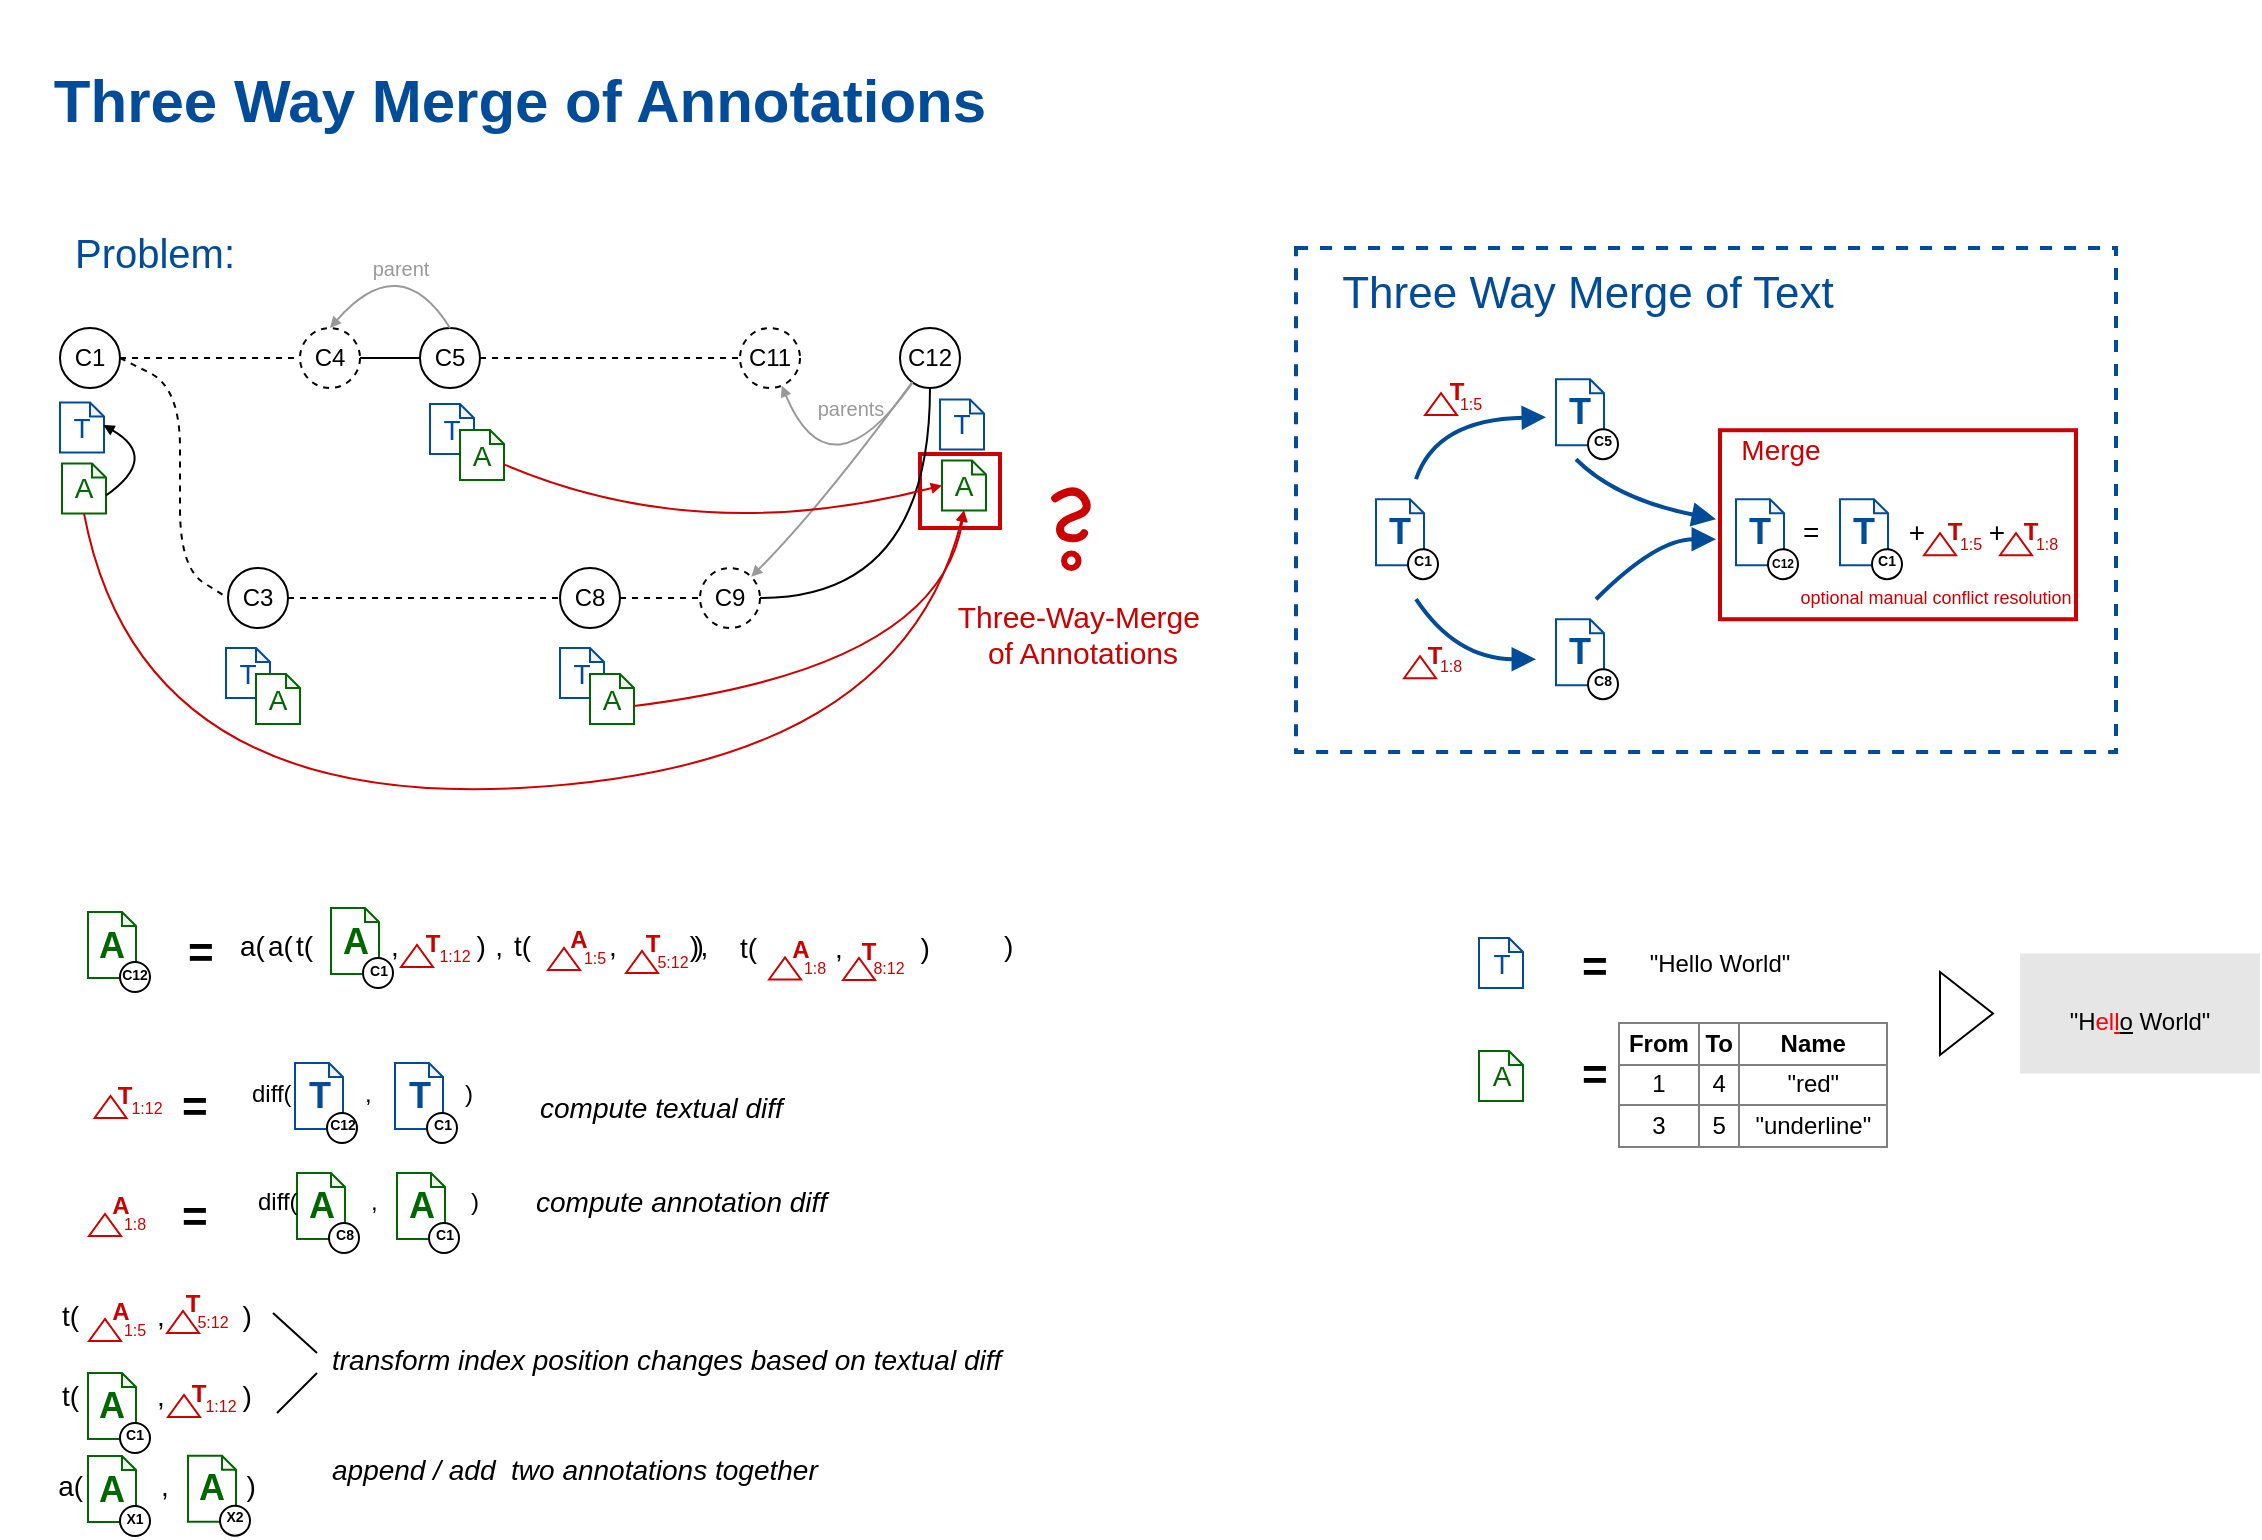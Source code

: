 <mxfile version="12.7.0" type="github">
  <diagram name="Page-1" id="97a40813-6b03-0c74-37c1-0168de264b11">
    <mxGraphModel dx="1746" dy="1068" grid="1" gridSize="10" guides="1" tooltips="1" connect="1" arrows="1" fold="1" page="1" pageScale="1" pageWidth="1200" pageHeight="800" background="#ffffff" math="0" shadow="0" extFonts="Londrina Outline^https://fonts.googleapis.com/css?family=Londrina+Outline|Limelight&amp;effect=outline^https://fonts.googleapis.com/css?family=Limelight%26effect%3Doutline|Limelight Outline^https://fonts.googleapis.com/css?family=Limelight+Outline|Limelight ^https://fonts.googleapis.com/css?family=Limelight+|Futura^https://fonts.googleapis.com/css?family=Futura|Didact Gothic^https://fonts.googleapis.com/css?family=Didact+Gothic">
      <root>
        <mxCell id="0"/>
        <mxCell id="1" parent="0"/>
        <mxCell id="VgaAtBEswUzaiE8fNW7D-53" value="&lt;font style=&quot;font-size: 14px&quot;&gt;t(&amp;nbsp; &amp;nbsp; &amp;nbsp; &amp;nbsp; &amp;nbsp; ,&amp;nbsp; &amp;nbsp; &amp;nbsp; &amp;nbsp; &amp;nbsp; )&lt;/font&gt;" style="text;html=1;strokeColor=none;fillColor=none;align=center;verticalAlign=middle;whiteSpace=wrap;rounded=0;" vertex="1" parent="1">
          <mxGeometry x="35" y="653.25" width="107" height="21.5" as="geometry"/>
        </mxCell>
        <mxCell id="VgaAtBEswUzaiE8fNW7D-54" value="&lt;font style=&quot;font-size: 14px&quot;&gt;t(&amp;nbsp; &amp;nbsp; &amp;nbsp; &amp;nbsp; &amp;nbsp; ,&amp;nbsp; &amp;nbsp; &amp;nbsp; &amp;nbsp; &amp;nbsp; )&lt;/font&gt;" style="text;html=1;strokeColor=none;fillColor=none;align=center;verticalAlign=middle;whiteSpace=wrap;rounded=0;" vertex="1" parent="1">
          <mxGeometry x="35" y="693" width="107" height="21.5" as="geometry"/>
        </mxCell>
        <mxCell id="VgaAtBEswUzaiE8fNW7D-45" value="&lt;font style=&quot;font-size: 14px&quot;&gt;a(&amp;nbsp; &amp;nbsp; &amp;nbsp; &amp;nbsp; &amp;nbsp; &amp;nbsp; &amp;nbsp; &amp;nbsp; &amp;nbsp; &amp;nbsp; &amp;nbsp; &amp;nbsp; &amp;nbsp; ,&amp;nbsp; &amp;nbsp; &amp;nbsp; &amp;nbsp; &amp;nbsp; &amp;nbsp; &amp;nbsp; &amp;nbsp; &amp;nbsp; &amp;nbsp; &amp;nbsp; &amp;nbsp; )&lt;/font&gt;" style="text;html=1;strokeColor=none;fillColor=none;align=left;verticalAlign=middle;whiteSpace=wrap;rounded=0;" vertex="1" parent="1">
          <mxGeometry x="142" y="467.75" width="252" height="21.5" as="geometry"/>
        </mxCell>
        <mxCell id="VgaAtBEswUzaiE8fNW7D-46" value="&lt;font style=&quot;font-size: 14px&quot;&gt;a(&amp;nbsp; &amp;nbsp; &amp;nbsp; &amp;nbsp; &amp;nbsp; &amp;nbsp; &amp;nbsp; &amp;nbsp; &amp;nbsp; &amp;nbsp; &amp;nbsp; &amp;nbsp; &amp;nbsp; &amp;nbsp; &amp;nbsp; &amp;nbsp; &amp;nbsp; &amp;nbsp; &amp;nbsp; &amp;nbsp; &amp;nbsp; &amp;nbsp; &amp;nbsp; &amp;nbsp; &amp;nbsp; &amp;nbsp; &amp;nbsp; &amp;nbsp; ,&amp;nbsp; &amp;nbsp; &amp;nbsp; &amp;nbsp; &amp;nbsp; &amp;nbsp; &amp;nbsp; &amp;nbsp; &amp;nbsp; &amp;nbsp; &amp;nbsp; &amp;nbsp; &amp;nbsp; &amp;nbsp; &amp;nbsp; &amp;nbsp; &amp;nbsp; &amp;nbsp; &amp;nbsp; )&lt;/font&gt;" style="text;html=1;strokeColor=none;fillColor=none;align=left;verticalAlign=middle;whiteSpace=wrap;rounded=0;" vertex="1" parent="1">
          <mxGeometry x="128" y="468" width="492" height="21.5" as="geometry"/>
        </mxCell>
        <mxCell id="VgaAtBEswUzaiE8fNW7D-35" value="&lt;font style=&quot;font-size: 14px&quot;&gt;t(&amp;nbsp; &amp;nbsp; &amp;nbsp; &amp;nbsp; &amp;nbsp; ,&amp;nbsp; &amp;nbsp; &amp;nbsp; &amp;nbsp; &amp;nbsp; )&lt;/font&gt;" style="text;html=1;strokeColor=none;fillColor=none;align=center;verticalAlign=middle;whiteSpace=wrap;rounded=0;" vertex="1" parent="1">
          <mxGeometry x="261" y="468.25" width="107" height="21.5" as="geometry"/>
        </mxCell>
        <mxCell id="BpkahpqtXGf5eHLUuk7b-136" value="" style="rounded=0;whiteSpace=wrap;html=1;shadow=0;comic=0;labelBackgroundColor=none;strokeColor=#004C99;strokeWidth=2;fillColor=none;fontFamily=Helvetica;fontSize=9;fontColor=#000000;dashed=1;" parent="1" vertex="1">
          <mxGeometry x="658" y="130" width="410" height="252.06" as="geometry"/>
        </mxCell>
        <mxCell id="BpkahpqtXGf5eHLUuk7b-41" value="" style="rounded=0;whiteSpace=wrap;html=1;strokeColor=#CC0000;fontSize=10;fontColor=#999999;fillColor=none;strokeWidth=2;" parent="1" vertex="1">
          <mxGeometry x="470" y="233" width="40" height="37" as="geometry"/>
        </mxCell>
        <mxCell id="64cpPwAOeaduIRwgOQb2-1" value="C1" style="ellipse;whiteSpace=wrap;html=1;aspect=fixed;" parent="1" vertex="1">
          <mxGeometry x="40" y="170" width="30" height="30" as="geometry"/>
        </mxCell>
        <mxCell id="64cpPwAOeaduIRwgOQb2-3" value="C4" style="ellipse;whiteSpace=wrap;html=1;aspect=fixed;dashed=1;" parent="1" vertex="1">
          <mxGeometry x="160" y="170" width="30" height="30" as="geometry"/>
        </mxCell>
        <mxCell id="BpkahpqtXGf5eHLUuk7b-1" value="C3" style="ellipse;whiteSpace=wrap;html=1;aspect=fixed;" parent="1" vertex="1">
          <mxGeometry x="124" y="290" width="30" height="30" as="geometry"/>
        </mxCell>
        <mxCell id="BpkahpqtXGf5eHLUuk7b-2" value="&lt;font style=&quot;font-size: 14px&quot;&gt;T&lt;/font&gt;" style="shape=note;whiteSpace=wrap;html=1;backgroundOutline=1;darkOpacity=0.05;size=7;strokeColor=#004C99;fontColor=#004C99;" parent="1" vertex="1">
          <mxGeometry x="40" y="207.25" width="22" height="25" as="geometry"/>
        </mxCell>
        <mxCell id="BpkahpqtXGf5eHLUuk7b-3" value="&lt;font style=&quot;font-size: 14px&quot;&gt;A&lt;/font&gt;" style="shape=note;whiteSpace=wrap;html=1;backgroundOutline=1;darkOpacity=0.05;size=7;strokeColor=#006600;fontColor=#006600;" parent="1" vertex="1">
          <mxGeometry x="41" y="237.75" width="22" height="25" as="geometry"/>
        </mxCell>
        <mxCell id="BpkahpqtXGf5eHLUuk7b-4" value="" style="endArrow=block;html=1;fontColor=#006600;exitX=0;exitY=0;exitDx=22;exitDy=16;exitPerimeter=0;entryX=0.985;entryY=0.449;entryDx=0;entryDy=0;entryPerimeter=0;curved=1;endFill=1;endSize=3;" parent="1" source="BpkahpqtXGf5eHLUuk7b-3" target="BpkahpqtXGf5eHLUuk7b-2" edge="1">
          <mxGeometry width="50" height="50" relative="1" as="geometry">
            <mxPoint x="-40" y="344.75" as="sourcePoint"/>
            <mxPoint x="10" y="294.75" as="targetPoint"/>
            <Array as="points">
              <mxPoint x="90" y="234.75"/>
            </Array>
          </mxGeometry>
        </mxCell>
        <mxCell id="BpkahpqtXGf5eHLUuk7b-5" value="C5" style="ellipse;whiteSpace=wrap;html=1;aspect=fixed;" parent="1" vertex="1">
          <mxGeometry x="220" y="170" width="30" height="30" as="geometry"/>
        </mxCell>
        <mxCell id="BpkahpqtXGf5eHLUuk7b-6" value="" style="endArrow=none;dashed=1;html=1;fontColor=#006600;entryX=0;entryY=0.5;entryDx=0;entryDy=0;" parent="1" source="64cpPwAOeaduIRwgOQb2-1" target="64cpPwAOeaduIRwgOQb2-3" edge="1">
          <mxGeometry width="50" height="50" relative="1" as="geometry">
            <mxPoint x="-40" y="390" as="sourcePoint"/>
            <mxPoint x="10" y="340" as="targetPoint"/>
          </mxGeometry>
        </mxCell>
        <mxCell id="BpkahpqtXGf5eHLUuk7b-7" value="" style="endArrow=none;html=1;fontColor=#006600;entryX=0;entryY=0.5;entryDx=0;entryDy=0;exitX=1;exitY=0.5;exitDx=0;exitDy=0;" parent="1" source="64cpPwAOeaduIRwgOQb2-3" target="BpkahpqtXGf5eHLUuk7b-5" edge="1">
          <mxGeometry width="50" height="50" relative="1" as="geometry">
            <mxPoint x="-40" y="390" as="sourcePoint"/>
            <mxPoint x="10" y="340" as="targetPoint"/>
          </mxGeometry>
        </mxCell>
        <mxCell id="BpkahpqtXGf5eHLUuk7b-8" value="&lt;font style=&quot;font-size: 14px&quot;&gt;T&lt;/font&gt;" style="shape=note;whiteSpace=wrap;html=1;backgroundOutline=1;darkOpacity=0.05;size=7;strokeColor=#004C99;fontColor=#004C99;" parent="1" vertex="1">
          <mxGeometry x="225" y="208" width="22" height="25" as="geometry"/>
        </mxCell>
        <mxCell id="BpkahpqtXGf5eHLUuk7b-9" value="&lt;font style=&quot;font-size: 14px&quot;&gt;A&lt;/font&gt;" style="shape=note;whiteSpace=wrap;html=1;backgroundOutline=1;darkOpacity=0.05;size=7;strokeColor=#006600;fontColor=#006600;" parent="1" vertex="1">
          <mxGeometry x="240" y="221" width="22" height="25" as="geometry"/>
        </mxCell>
        <mxCell id="BpkahpqtXGf5eHLUuk7b-11" value="&lt;font style=&quot;font-size: 14px&quot;&gt;T&lt;/font&gt;" style="shape=note;whiteSpace=wrap;html=1;backgroundOutline=1;darkOpacity=0.05;size=7;strokeColor=#004C99;fontColor=#004C99;" parent="1" vertex="1">
          <mxGeometry x="123" y="330" width="22" height="25" as="geometry"/>
        </mxCell>
        <mxCell id="BpkahpqtXGf5eHLUuk7b-12" value="&lt;font style=&quot;font-size: 14px&quot;&gt;A&lt;/font&gt;" style="shape=note;whiteSpace=wrap;html=1;backgroundOutline=1;darkOpacity=0.05;size=7;strokeColor=#006600;fontColor=#006600;" parent="1" vertex="1">
          <mxGeometry x="138" y="343" width="22" height="25" as="geometry"/>
        </mxCell>
        <mxCell id="BpkahpqtXGf5eHLUuk7b-13" value="" style="endArrow=none;dashed=1;html=1;fontColor=#006600;entryX=0;entryY=0.5;entryDx=0;entryDy=0;exitX=1;exitY=0.5;exitDx=0;exitDy=0;jumpSize=23;arcSize=60;" parent="1" source="64cpPwAOeaduIRwgOQb2-1" target="BpkahpqtXGf5eHLUuk7b-1" edge="1">
          <mxGeometry width="50" height="50" relative="1" as="geometry">
            <mxPoint x="80" y="195" as="sourcePoint"/>
            <mxPoint x="170" y="195" as="targetPoint"/>
            <Array as="points">
              <mxPoint x="100" y="200"/>
              <mxPoint x="100" y="290"/>
            </Array>
          </mxGeometry>
        </mxCell>
        <mxCell id="BpkahpqtXGf5eHLUuk7b-14" value="C8" style="ellipse;whiteSpace=wrap;html=1;aspect=fixed;" parent="1" vertex="1">
          <mxGeometry x="290" y="290" width="30" height="30" as="geometry"/>
        </mxCell>
        <mxCell id="BpkahpqtXGf5eHLUuk7b-15" value="" style="endArrow=none;dashed=1;html=1;fontColor=#006600;" parent="1" source="BpkahpqtXGf5eHLUuk7b-1" target="BpkahpqtXGf5eHLUuk7b-14" edge="1">
          <mxGeometry width="50" height="50" relative="1" as="geometry">
            <mxPoint x="80" y="195" as="sourcePoint"/>
            <mxPoint x="170" y="195" as="targetPoint"/>
          </mxGeometry>
        </mxCell>
        <mxCell id="BpkahpqtXGf5eHLUuk7b-16" value="&lt;font style=&quot;font-size: 14px&quot;&gt;T&lt;/font&gt;" style="shape=note;whiteSpace=wrap;html=1;backgroundOutline=1;darkOpacity=0.05;size=7;strokeColor=#004C99;fontColor=#004C99;" parent="1" vertex="1">
          <mxGeometry x="290" y="330" width="22" height="25" as="geometry"/>
        </mxCell>
        <mxCell id="BpkahpqtXGf5eHLUuk7b-17" value="&lt;font style=&quot;font-size: 14px&quot;&gt;A&lt;/font&gt;" style="shape=note;whiteSpace=wrap;html=1;backgroundOutline=1;darkOpacity=0.05;size=7;strokeColor=#006600;fontColor=#006600;" parent="1" vertex="1">
          <mxGeometry x="305" y="343" width="22" height="25" as="geometry"/>
        </mxCell>
        <mxCell id="BpkahpqtXGf5eHLUuk7b-19" value="C11" style="ellipse;whiteSpace=wrap;html=1;aspect=fixed;dashed=1;" parent="1" vertex="1">
          <mxGeometry x="380" y="170" width="30" height="30" as="geometry"/>
        </mxCell>
        <mxCell id="BpkahpqtXGf5eHLUuk7b-20" value="" style="endArrow=none;html=1;fontColor=#006600;entryX=0;entryY=0.5;entryDx=0;entryDy=0;exitX=1;exitY=0.5;exitDx=0;exitDy=0;dashed=1;" parent="1" source="BpkahpqtXGf5eHLUuk7b-5" target="BpkahpqtXGf5eHLUuk7b-19" edge="1">
          <mxGeometry width="50" height="50" relative="1" as="geometry">
            <mxPoint x="200" y="195" as="sourcePoint"/>
            <mxPoint x="230" y="195" as="targetPoint"/>
          </mxGeometry>
        </mxCell>
        <mxCell id="BpkahpqtXGf5eHLUuk7b-21" value="" style="endArrow=block;html=1;fontColor=#006600;exitX=0.5;exitY=0;exitDx=0;exitDy=0;entryX=0.5;entryY=0;entryDx=0;entryDy=0;endFill=1;endSize=3;arcSize=60;strokeColor=#999999;curved=1;" parent="1" source="BpkahpqtXGf5eHLUuk7b-5" target="64cpPwAOeaduIRwgOQb2-3" edge="1">
          <mxGeometry width="50" height="50" relative="1" as="geometry">
            <mxPoint x="213" y="155.27" as="sourcePoint"/>
            <mxPoint x="211.67" y="119.995" as="targetPoint"/>
            <Array as="points">
              <mxPoint x="210" y="130"/>
            </Array>
          </mxGeometry>
        </mxCell>
        <mxCell id="BpkahpqtXGf5eHLUuk7b-25" value="parent" style="text;html=1;align=center;verticalAlign=middle;resizable=0;points=[];autosize=1;fontColor=#999999;fontSize=10;strokeColor=none;" parent="1" vertex="1">
          <mxGeometry x="190" y="130" width="40" height="20" as="geometry"/>
        </mxCell>
        <mxCell id="BpkahpqtXGf5eHLUuk7b-26" value="C12" style="ellipse;whiteSpace=wrap;html=1;aspect=fixed;" parent="1" vertex="1">
          <mxGeometry x="460" y="170" width="30" height="30" as="geometry"/>
        </mxCell>
        <mxCell id="BpkahpqtXGf5eHLUuk7b-28" value="C9" style="ellipse;whiteSpace=wrap;html=1;aspect=fixed;dashed=1;" parent="1" vertex="1">
          <mxGeometry x="360" y="290" width="30" height="30" as="geometry"/>
        </mxCell>
        <mxCell id="BpkahpqtXGf5eHLUuk7b-29" value="" style="endArrow=none;html=1;fontColor=#006600;dashed=1;" parent="1" source="BpkahpqtXGf5eHLUuk7b-14" target="BpkahpqtXGf5eHLUuk7b-28" edge="1">
          <mxGeometry width="50" height="50" relative="1" as="geometry">
            <mxPoint x="260" y="195" as="sourcePoint"/>
            <mxPoint x="390.0" y="195" as="targetPoint"/>
          </mxGeometry>
        </mxCell>
        <mxCell id="BpkahpqtXGf5eHLUuk7b-30" value="" style="endArrow=none;html=1;fontColor=#006600;edgeStyle=orthogonalEdgeStyle;curved=1;" parent="1" source="BpkahpqtXGf5eHLUuk7b-28" target="BpkahpqtXGf5eHLUuk7b-26" edge="1">
          <mxGeometry width="50" height="50" relative="1" as="geometry">
            <mxPoint x="420.0" y="195" as="sourcePoint"/>
            <mxPoint x="470.0" y="195" as="targetPoint"/>
          </mxGeometry>
        </mxCell>
        <mxCell id="BpkahpqtXGf5eHLUuk7b-33" value="parents" style="text;html=1;align=center;verticalAlign=middle;resizable=0;points=[];autosize=1;fontColor=#999999;fontSize=10;strokeColor=none;" parent="1" vertex="1">
          <mxGeometry x="410" y="200" width="50" height="20" as="geometry"/>
        </mxCell>
        <mxCell id="BpkahpqtXGf5eHLUuk7b-34" value="" style="endArrow=block;html=1;fontColor=#006600;endFill=1;endSize=3;arcSize=60;strokeColor=#999999;curved=1;" parent="1" source="BpkahpqtXGf5eHLUuk7b-26" target="BpkahpqtXGf5eHLUuk7b-28" edge="1">
          <mxGeometry width="50" height="50" relative="1" as="geometry">
            <mxPoint x="440" y="286" as="sourcePoint"/>
            <mxPoint x="380" y="286" as="targetPoint"/>
            <Array as="points">
              <mxPoint x="420" y="260"/>
            </Array>
          </mxGeometry>
        </mxCell>
        <mxCell id="BpkahpqtXGf5eHLUuk7b-35" value="" style="endArrow=block;html=1;fontColor=#006600;endFill=1;endSize=3;arcSize=60;strokeColor=#999999;curved=1;" parent="1" source="BpkahpqtXGf5eHLUuk7b-26" target="BpkahpqtXGf5eHLUuk7b-19" edge="1">
          <mxGeometry width="50" height="50" relative="1" as="geometry">
            <mxPoint x="474.444" y="205.657" as="sourcePoint"/>
            <mxPoint x="393.431" y="302.594" as="targetPoint"/>
            <Array as="points">
              <mxPoint x="425" y="256"/>
            </Array>
          </mxGeometry>
        </mxCell>
        <mxCell id="BpkahpqtXGf5eHLUuk7b-38" value="&lt;font style=&quot;font-size: 14px&quot;&gt;T&lt;/font&gt;" style="shape=note;whiteSpace=wrap;html=1;backgroundOutline=1;darkOpacity=0.05;size=7;strokeColor=#004C99;fontColor=#004C99;" parent="1" vertex="1">
          <mxGeometry x="480" y="205.75" width="22" height="25" as="geometry"/>
        </mxCell>
        <mxCell id="BpkahpqtXGf5eHLUuk7b-39" value="&lt;font style=&quot;font-size: 14px&quot;&gt;A&lt;/font&gt;" style="shape=note;whiteSpace=wrap;html=1;backgroundOutline=1;darkOpacity=0.05;size=7;strokeColor=#006600;fontColor=#006600;" parent="1" vertex="1">
          <mxGeometry x="481" y="236.25" width="22" height="25" as="geometry"/>
        </mxCell>
        <mxCell id="BpkahpqtXGf5eHLUuk7b-42" value="" style="endArrow=block;html=1;fontColor=#006600;endFill=1;endSize=3;arcSize=60;strokeColor=#CC0000;curved=1;exitX=0.5;exitY=1;exitDx=0;exitDy=0;exitPerimeter=0;entryX=0.5;entryY=1;entryDx=0;entryDy=0;entryPerimeter=0;" parent="1" source="BpkahpqtXGf5eHLUuk7b-3" target="BpkahpqtXGf5eHLUuk7b-39" edge="1">
          <mxGeometry width="50" height="50" relative="1" as="geometry">
            <mxPoint x="400.525" y="343.0" as="sourcePoint"/>
            <mxPoint x="490" y="290" as="targetPoint"/>
            <Array as="points">
              <mxPoint x="80" y="410"/>
              <mxPoint x="460" y="390"/>
            </Array>
          </mxGeometry>
        </mxCell>
        <mxCell id="BpkahpqtXGf5eHLUuk7b-43" value="" style="endArrow=block;html=1;fontColor=#006600;endFill=1;endSize=3;arcSize=60;strokeColor=#CC0000;curved=1;entryX=0.5;entryY=1;entryDx=0;entryDy=0;entryPerimeter=0;exitX=0;exitY=0;exitDx=22;exitDy=16;exitPerimeter=0;" parent="1" source="BpkahpqtXGf5eHLUuk7b-17" target="BpkahpqtXGf5eHLUuk7b-39" edge="1">
          <mxGeometry width="50" height="50" relative="1" as="geometry">
            <mxPoint x="440.525" y="293.85" as="sourcePoint"/>
            <mxPoint x="359.997" y="391.143" as="targetPoint"/>
            <Array as="points">
              <mxPoint x="480" y="340"/>
            </Array>
          </mxGeometry>
        </mxCell>
        <mxCell id="BpkahpqtXGf5eHLUuk7b-44" value="" style="endArrow=block;html=1;fontColor=#006600;endFill=1;endSize=3;arcSize=60;strokeColor=#CC0000;curved=1;entryX=0;entryY=0.5;entryDx=0;entryDy=0;entryPerimeter=0;" parent="1" source="BpkahpqtXGf5eHLUuk7b-9" target="BpkahpqtXGf5eHLUuk7b-39" edge="1">
          <mxGeometry width="50" height="50" relative="1" as="geometry">
            <mxPoint x="337" y="369" as="sourcePoint"/>
            <mxPoint x="502" y="271.25" as="targetPoint"/>
            <Array as="points">
              <mxPoint x="360" y="280"/>
            </Array>
          </mxGeometry>
        </mxCell>
        <mxCell id="BpkahpqtXGf5eHLUuk7b-73" value="" style="group" parent="1" vertex="1" connectable="0">
          <mxGeometry x="540" y="248.52" width="16.26" height="41.478" as="geometry"/>
        </mxCell>
        <mxCell id="BpkahpqtXGf5eHLUuk7b-70" value="" style="endArrow=none;html=1;strokeColor=#CC0000;fontFamily=Helvetica;fontSize=39;fontColor=#FF0000;curved=1;strokeWidth=4;comic=1;shadow=0;editable=0;" parent="BpkahpqtXGf5eHLUuk7b-73" edge="1">
          <mxGeometry width="50" height="50" relative="1" as="geometry">
            <mxPoint x="-2.409" y="6.626" as="sourcePoint"/>
            <mxPoint x="12.044" y="24.094" as="targetPoint"/>
            <Array as="points">
              <mxPoint x="7.227"/>
              <mxPoint x="16.26" y="12.65"/>
              <mxPoint y="18.071"/>
              <mxPoint x="0.006" y="25.902"/>
              <mxPoint x="10.244" y="27.106"/>
            </Array>
          </mxGeometry>
        </mxCell>
        <mxCell id="BpkahpqtXGf5eHLUuk7b-71" value="" style="ellipse;whiteSpace=wrap;html=1;aspect=fixed;shadow=0;comic=0;labelBackgroundColor=none;strokeColor=#CC0000;strokeWidth=3;fillColor=none;fontFamily=Helvetica;fontSize=39;fontColor=#FF0000;editable=0;" parent="BpkahpqtXGf5eHLUuk7b-73" vertex="1">
          <mxGeometry x="2.029" y="34.252" width="7.227" height="7.227" as="geometry"/>
        </mxCell>
        <mxCell id="BpkahpqtXGf5eHLUuk7b-75" value="Three-Way-Merge&amp;nbsp;&lt;br style=&quot;font-size: 15px;&quot;&gt;of Annotations" style="text;html=1;align=center;verticalAlign=middle;resizable=0;points=[];autosize=1;fontSize=15;fontFamily=Helvetica;fontColor=#CC0000;" parent="1" vertex="1">
          <mxGeometry x="481" y="303" width="140" height="40" as="geometry"/>
        </mxCell>
        <mxCell id="BpkahpqtXGf5eHLUuk7b-85" value="" style="group" parent="1" vertex="1" connectable="0">
          <mxGeometry x="788" y="315.61" width="31" height="40" as="geometry"/>
        </mxCell>
        <mxCell id="BpkahpqtXGf5eHLUuk7b-83" value="&lt;font size=&quot;1&quot;&gt;&lt;b style=&quot;font-size: 18px&quot;&gt;T&lt;/b&gt;&lt;/font&gt;" style="shape=note;whiteSpace=wrap;html=1;backgroundOutline=1;darkOpacity=0.05;size=7;strokeColor=#004C99;fontColor=#004C99;fontSize=16;" parent="BpkahpqtXGf5eHLUuk7b-85" vertex="1">
          <mxGeometry width="24" height="33" as="geometry"/>
        </mxCell>
        <mxCell id="BpkahpqtXGf5eHLUuk7b-84" value="C8" style="ellipse;aspect=fixed;spacing=2;whiteSpace=wrap;fontSize=7;fontStyle=1;verticalAlign=middle;labelPosition=center;verticalLabelPosition=middle;align=center;horizontal=1;spacingTop=-2;" parent="BpkahpqtXGf5eHLUuk7b-85" vertex="1">
          <mxGeometry x="16" y="25" width="15" height="15" as="geometry"/>
        </mxCell>
        <mxCell id="BpkahpqtXGf5eHLUuk7b-86" value="" style="group" parent="1" vertex="1" connectable="0">
          <mxGeometry x="788" y="195.61" width="31" height="40" as="geometry"/>
        </mxCell>
        <mxCell id="BpkahpqtXGf5eHLUuk7b-81" value="&lt;font size=&quot;1&quot;&gt;&lt;b style=&quot;font-size: 18px&quot;&gt;T&lt;/b&gt;&lt;/font&gt;" style="shape=note;whiteSpace=wrap;html=1;backgroundOutline=1;darkOpacity=0.05;size=7;strokeColor=#004C99;fontColor=#004C99;fontSize=16;" parent="BpkahpqtXGf5eHLUuk7b-86" vertex="1">
          <mxGeometry width="24" height="33" as="geometry"/>
        </mxCell>
        <mxCell id="BpkahpqtXGf5eHLUuk7b-82" value="C5" style="ellipse;aspect=fixed;spacing=2;whiteSpace=wrap;fontSize=7;fontStyle=1;verticalAlign=middle;labelPosition=center;verticalLabelPosition=middle;align=center;horizontal=1;spacingTop=-2;" parent="BpkahpqtXGf5eHLUuk7b-86" vertex="1">
          <mxGeometry x="16" y="25" width="15" height="15" as="geometry"/>
        </mxCell>
        <mxCell id="BpkahpqtXGf5eHLUuk7b-87" value="" style="group" parent="1" vertex="1" connectable="0">
          <mxGeometry x="698" y="255.61" width="31" height="40" as="geometry"/>
        </mxCell>
        <mxCell id="BpkahpqtXGf5eHLUuk7b-76" value="&lt;font size=&quot;1&quot;&gt;&lt;b style=&quot;font-size: 18px&quot;&gt;T&lt;/b&gt;&lt;/font&gt;" style="shape=note;whiteSpace=wrap;html=1;backgroundOutline=1;darkOpacity=0.05;size=7;strokeColor=#004C99;fontColor=#004C99;fontSize=16;" parent="BpkahpqtXGf5eHLUuk7b-87" vertex="1">
          <mxGeometry width="24" height="33" as="geometry"/>
        </mxCell>
        <mxCell id="BpkahpqtXGf5eHLUuk7b-77" value="C1" style="ellipse;aspect=fixed;spacing=2;whiteSpace=wrap;fontSize=7;fontStyle=1;verticalAlign=middle;labelPosition=center;verticalLabelPosition=middle;align=center;horizontal=1;spacingTop=-2;" parent="BpkahpqtXGf5eHLUuk7b-87" vertex="1">
          <mxGeometry x="16" y="25" width="15" height="15" as="geometry"/>
        </mxCell>
        <mxCell id="BpkahpqtXGf5eHLUuk7b-88" value="" style="group" parent="1" vertex="1" connectable="0">
          <mxGeometry x="878" y="255.61" width="170" height="90" as="geometry"/>
        </mxCell>
        <mxCell id="BpkahpqtXGf5eHLUuk7b-89" value="&lt;font size=&quot;1&quot;&gt;&lt;b style=&quot;font-size: 18px&quot;&gt;T&lt;/b&gt;&lt;/font&gt;" style="shape=note;whiteSpace=wrap;html=1;backgroundOutline=1;darkOpacity=0.05;size=7;strokeColor=#004C99;fontColor=#004C99;fontSize=16;" parent="BpkahpqtXGf5eHLUuk7b-88" vertex="1">
          <mxGeometry width="24" height="33" as="geometry"/>
        </mxCell>
        <mxCell id="BpkahpqtXGf5eHLUuk7b-90" value="C12" style="ellipse;aspect=fixed;spacing=2;whiteSpace=wrap;fontSize=6;fontStyle=1;verticalAlign=middle;labelPosition=center;verticalLabelPosition=middle;align=center;horizontal=1;spacingTop=0;" parent="BpkahpqtXGf5eHLUuk7b-88" vertex="1">
          <mxGeometry x="16" y="25" width="15" height="15" as="geometry"/>
        </mxCell>
        <mxCell id="BpkahpqtXGf5eHLUuk7b-107" value="" style="rounded=0;whiteSpace=wrap;html=1;strokeColor=#CC0000;fontSize=10;fontColor=#999999;fillColor=none;strokeWidth=2;" parent="BpkahpqtXGf5eHLUuk7b-88" vertex="1">
          <mxGeometry x="-8" y="-34.5" width="178" height="94.5" as="geometry"/>
        </mxCell>
        <mxCell id="BpkahpqtXGf5eHLUuk7b-108" value="&lt;font color=&quot;#cc0000&quot;&gt;Merge&lt;/font&gt;" style="text;html=1;align=center;verticalAlign=middle;resizable=0;points=[];autosize=1;fontSize=14;fontFamily=Helvetica;fontColor=#006600;" parent="BpkahpqtXGf5eHLUuk7b-88" vertex="1">
          <mxGeometry x="-8" y="-34.5" width="60" height="20" as="geometry"/>
        </mxCell>
        <mxCell id="BpkahpqtXGf5eHLUuk7b-109" value="&lt;font color=&quot;#000000&quot;&gt;=&amp;nbsp;&lt;/font&gt;" style="text;html=1;align=center;verticalAlign=middle;resizable=0;points=[];autosize=1;fontSize=14;fontFamily=Helvetica;fontColor=#006600;" parent="BpkahpqtXGf5eHLUuk7b-88" vertex="1">
          <mxGeometry x="24" y="6.5" width="30" height="20" as="geometry"/>
        </mxCell>
        <mxCell id="BpkahpqtXGf5eHLUuk7b-110" value="" style="group" parent="BpkahpqtXGf5eHLUuk7b-88" vertex="1" connectable="0">
          <mxGeometry x="52" width="31" height="40" as="geometry"/>
        </mxCell>
        <mxCell id="BpkahpqtXGf5eHLUuk7b-111" value="&lt;font size=&quot;1&quot;&gt;&lt;b style=&quot;font-size: 18px&quot;&gt;T&lt;/b&gt;&lt;/font&gt;" style="shape=note;whiteSpace=wrap;html=1;backgroundOutline=1;darkOpacity=0.05;size=7;strokeColor=#004C99;fontColor=#004C99;fontSize=16;" parent="BpkahpqtXGf5eHLUuk7b-110" vertex="1">
          <mxGeometry width="24" height="33" as="geometry"/>
        </mxCell>
        <mxCell id="BpkahpqtXGf5eHLUuk7b-112" value="C1" style="ellipse;aspect=fixed;spacing=2;whiteSpace=wrap;fontSize=7;fontStyle=1;verticalAlign=middle;labelPosition=center;verticalLabelPosition=middle;align=center;horizontal=1;spacingTop=-2;" parent="BpkahpqtXGf5eHLUuk7b-110" vertex="1">
          <mxGeometry x="16" y="25" width="15" height="15" as="geometry"/>
        </mxCell>
        <mxCell id="BpkahpqtXGf5eHLUuk7b-113" value="&lt;font color=&quot;#000000&quot;&gt;+&lt;/font&gt;" style="text;html=1;align=center;verticalAlign=middle;resizable=0;points=[];autosize=1;fontSize=14;fontFamily=Helvetica;fontColor=#006600;" parent="BpkahpqtXGf5eHLUuk7b-88" vertex="1">
          <mxGeometry x="80" y="6.5" width="20" height="20" as="geometry"/>
        </mxCell>
        <mxCell id="BpkahpqtXGf5eHLUuk7b-120" value="" style="group" parent="BpkahpqtXGf5eHLUuk7b-88" vertex="1" connectable="0">
          <mxGeometry x="131.5" y="6.5" width="38" height="24" as="geometry"/>
        </mxCell>
        <mxCell id="BpkahpqtXGf5eHLUuk7b-121" value="" style="group" parent="BpkahpqtXGf5eHLUuk7b-120" vertex="1" connectable="0">
          <mxGeometry width="38" height="24" as="geometry"/>
        </mxCell>
        <mxCell id="BpkahpqtXGf5eHLUuk7b-122" value="" style="triangle;whiteSpace=wrap;html=1;rounded=0;shadow=0;comic=0;labelBackgroundColor=none;strokeColor=#CC0000;strokeWidth=1;fillColor=none;fontFamily=Helvetica;fontSize=6;fontColor=#006600;rotation=-90;" parent="BpkahpqtXGf5eHLUuk7b-121" vertex="1">
          <mxGeometry x="3" y="8" width="11" height="16" as="geometry"/>
        </mxCell>
        <mxCell id="BpkahpqtXGf5eHLUuk7b-123" value="&lt;span style=&quot;color: rgb(204 , 0 , 0) ; font-size: 12px&quot;&gt;&lt;b&gt;T&lt;/b&gt;&lt;/span&gt;" style="text;html=1;strokeColor=none;fillColor=none;align=center;verticalAlign=middle;whiteSpace=wrap;rounded=0;shadow=0;comic=0;labelBackgroundColor=none;fontFamily=Helvetica;fontSize=6;fontColor=#006600;" parent="BpkahpqtXGf5eHLUuk7b-121" vertex="1">
          <mxGeometry x="10.5" width="11" height="20" as="geometry"/>
        </mxCell>
        <mxCell id="BpkahpqtXGf5eHLUuk7b-124" value="&lt;span style=&quot;color: rgb(204 , 0 , 0)&quot;&gt;&lt;font style=&quot;font-size: 8px&quot;&gt;1:8&lt;/font&gt;&lt;/span&gt;" style="text;html=1;strokeColor=none;fillColor=none;align=center;verticalAlign=middle;whiteSpace=wrap;rounded=0;shadow=0;comic=0;labelBackgroundColor=none;fontFamily=Helvetica;fontSize=6;fontColor=#006600;" parent="BpkahpqtXGf5eHLUuk7b-121" vertex="1">
          <mxGeometry x="15" y="10" width="16.5" height="11" as="geometry"/>
        </mxCell>
        <mxCell id="BpkahpqtXGf5eHLUuk7b-126" value="" style="group" parent="BpkahpqtXGf5eHLUuk7b-88" vertex="1" connectable="0">
          <mxGeometry x="93.5" y="6.5" width="38" height="24" as="geometry"/>
        </mxCell>
        <mxCell id="BpkahpqtXGf5eHLUuk7b-127" value="" style="group" parent="BpkahpqtXGf5eHLUuk7b-126" vertex="1" connectable="0">
          <mxGeometry width="38" height="24" as="geometry"/>
        </mxCell>
        <mxCell id="BpkahpqtXGf5eHLUuk7b-128" value="" style="triangle;whiteSpace=wrap;html=1;rounded=0;shadow=0;comic=0;labelBackgroundColor=none;strokeColor=#CC0000;strokeWidth=1;fillColor=none;fontFamily=Helvetica;fontSize=6;fontColor=#006600;rotation=-90;" parent="BpkahpqtXGf5eHLUuk7b-127" vertex="1">
          <mxGeometry x="3" y="8" width="11" height="16" as="geometry"/>
        </mxCell>
        <mxCell id="BpkahpqtXGf5eHLUuk7b-129" value="&lt;span style=&quot;color: rgb(204 , 0 , 0) ; font-size: 12px&quot;&gt;&lt;b&gt;T&lt;/b&gt;&lt;/span&gt;" style="text;html=1;strokeColor=none;fillColor=none;align=center;verticalAlign=middle;whiteSpace=wrap;rounded=0;shadow=0;comic=0;labelBackgroundColor=none;fontFamily=Helvetica;fontSize=6;fontColor=#006600;" parent="BpkahpqtXGf5eHLUuk7b-127" vertex="1">
          <mxGeometry x="10.5" width="11" height="20" as="geometry"/>
        </mxCell>
        <mxCell id="BpkahpqtXGf5eHLUuk7b-130" value="&lt;span style=&quot;color: rgb(204 , 0 , 0)&quot;&gt;&lt;font style=&quot;font-size: 8px&quot;&gt;1:5&lt;/font&gt;&lt;/span&gt;" style="text;html=1;strokeColor=none;fillColor=none;align=center;verticalAlign=middle;whiteSpace=wrap;rounded=0;shadow=0;comic=0;labelBackgroundColor=none;fontFamily=Helvetica;fontSize=6;fontColor=#006600;" parent="BpkahpqtXGf5eHLUuk7b-127" vertex="1">
          <mxGeometry x="15" y="10" width="16.5" height="11" as="geometry"/>
        </mxCell>
        <mxCell id="BpkahpqtXGf5eHLUuk7b-131" value="&lt;font color=&quot;#000000&quot;&gt;+&lt;/font&gt;" style="text;html=1;align=center;verticalAlign=middle;resizable=0;points=[];autosize=1;fontSize=14;fontFamily=Helvetica;fontColor=#006600;" parent="BpkahpqtXGf5eHLUuk7b-88" vertex="1">
          <mxGeometry x="120" y="6.5" width="20" height="20" as="geometry"/>
        </mxCell>
        <mxCell id="BpkahpqtXGf5eHLUuk7b-133" value="optional manual conflict resolution" style="text;strokeColor=none;fillColor=none;align=center;verticalAlign=middle;whiteSpace=wrap;rounded=0;shadow=0;comic=0;labelBackgroundColor=none;fontFamily=Helvetica;fontSize=9;fontColor=#CC0000;" parent="BpkahpqtXGf5eHLUuk7b-88" vertex="1">
          <mxGeometry x="29.5" y="40" width="140" height="18" as="geometry"/>
        </mxCell>
        <mxCell id="BpkahpqtXGf5eHLUuk7b-91" value="" style="endArrow=block;html=1;fontSize=6;fontColor=#006600;endFill=1;endSize=7;startSize=7;strokeWidth=2;jumpStyle=none;comic=0;strokeColor=#004C99;curved=1;" parent="1" edge="1">
          <mxGeometry width="50" height="50" relative="1" as="geometry">
            <mxPoint x="718" y="245.61" as="sourcePoint"/>
            <mxPoint x="783" y="214.61" as="targetPoint"/>
            <Array as="points">
              <mxPoint x="728" y="215.61"/>
            </Array>
          </mxGeometry>
        </mxCell>
        <mxCell id="BpkahpqtXGf5eHLUuk7b-92" value="" style="endArrow=block;html=1;fontSize=6;fontColor=#006600;endFill=1;endSize=7;startSize=7;strokeWidth=2;jumpStyle=none;comic=0;strokeColor=#004C99;curved=1;" parent="1" edge="1">
          <mxGeometry width="50" height="50" relative="1" as="geometry">
            <mxPoint x="718" y="305.61" as="sourcePoint"/>
            <mxPoint x="778" y="335.61" as="targetPoint"/>
            <Array as="points">
              <mxPoint x="738" y="335.61"/>
            </Array>
          </mxGeometry>
        </mxCell>
        <mxCell id="BpkahpqtXGf5eHLUuk7b-93" value="" style="endArrow=block;html=1;fontSize=6;fontColor=#006600;endFill=1;endSize=7;startSize=7;strokeWidth=2;jumpStyle=none;comic=0;strokeColor=#004C99;curved=1;" parent="1" edge="1">
          <mxGeometry width="50" height="50" relative="1" as="geometry">
            <mxPoint x="798" y="235.61" as="sourcePoint"/>
            <mxPoint x="868" y="265.61" as="targetPoint"/>
            <Array as="points">
              <mxPoint x="818" y="255.61"/>
            </Array>
          </mxGeometry>
        </mxCell>
        <mxCell id="BpkahpqtXGf5eHLUuk7b-94" value="" style="endArrow=block;html=1;fontSize=6;fontColor=#006600;endFill=1;endSize=7;startSize=7;strokeWidth=2;jumpStyle=none;comic=0;strokeColor=#004C99;curved=1;" parent="1" edge="1">
          <mxGeometry width="50" height="50" relative="1" as="geometry">
            <mxPoint x="808" y="305.61" as="sourcePoint"/>
            <mxPoint x="868" y="275.61" as="targetPoint"/>
            <Array as="points">
              <mxPoint x="838" y="275.61"/>
            </Array>
          </mxGeometry>
        </mxCell>
        <mxCell id="BpkahpqtXGf5eHLUuk7b-101" value="" style="group" parent="1" vertex="1" connectable="0">
          <mxGeometry x="722" y="192.06" width="38" height="24" as="geometry"/>
        </mxCell>
        <mxCell id="BpkahpqtXGf5eHLUuk7b-98" value="" style="group" parent="BpkahpqtXGf5eHLUuk7b-101" vertex="1" connectable="0">
          <mxGeometry width="38" height="24" as="geometry"/>
        </mxCell>
        <mxCell id="BpkahpqtXGf5eHLUuk7b-95" value="" style="triangle;whiteSpace=wrap;html=1;rounded=0;shadow=0;comic=0;labelBackgroundColor=none;strokeColor=#CC0000;strokeWidth=1;fillColor=none;fontFamily=Helvetica;fontSize=6;fontColor=#006600;rotation=-90;" parent="BpkahpqtXGf5eHLUuk7b-98" vertex="1">
          <mxGeometry x="3" y="8" width="11" height="16" as="geometry"/>
        </mxCell>
        <mxCell id="BpkahpqtXGf5eHLUuk7b-96" value="&lt;span style=&quot;color: rgb(204 , 0 , 0) ; font-size: 12px&quot;&gt;&lt;b&gt;T&lt;/b&gt;&lt;/span&gt;" style="text;html=1;strokeColor=none;fillColor=none;align=center;verticalAlign=middle;whiteSpace=wrap;rounded=0;shadow=0;comic=0;labelBackgroundColor=none;fontFamily=Helvetica;fontSize=6;fontColor=#006600;" parent="BpkahpqtXGf5eHLUuk7b-98" vertex="1">
          <mxGeometry x="10.5" width="11" height="20" as="geometry"/>
        </mxCell>
        <mxCell id="BpkahpqtXGf5eHLUuk7b-97" value="&lt;span style=&quot;color: rgb(204 , 0 , 0)&quot;&gt;&lt;font style=&quot;font-size: 8px&quot;&gt;1:5&lt;/font&gt;&lt;/span&gt;" style="text;html=1;strokeColor=none;fillColor=none;align=center;verticalAlign=middle;whiteSpace=wrap;rounded=0;shadow=0;comic=0;labelBackgroundColor=none;fontFamily=Helvetica;fontSize=6;fontColor=#006600;" parent="BpkahpqtXGf5eHLUuk7b-98" vertex="1">
          <mxGeometry x="15" y="10" width="16.5" height="11" as="geometry"/>
        </mxCell>
        <mxCell id="BpkahpqtXGf5eHLUuk7b-102" value="" style="group" parent="1" vertex="1" connectable="0">
          <mxGeometry x="711.5" y="323.61" width="38" height="24" as="geometry"/>
        </mxCell>
        <mxCell id="BpkahpqtXGf5eHLUuk7b-103" value="" style="group" parent="BpkahpqtXGf5eHLUuk7b-102" vertex="1" connectable="0">
          <mxGeometry width="38" height="24" as="geometry"/>
        </mxCell>
        <mxCell id="BpkahpqtXGf5eHLUuk7b-104" value="" style="triangle;whiteSpace=wrap;html=1;rounded=0;shadow=0;comic=0;labelBackgroundColor=none;strokeColor=#CC0000;strokeWidth=1;fillColor=none;fontFamily=Helvetica;fontSize=6;fontColor=#006600;rotation=-90;" parent="BpkahpqtXGf5eHLUuk7b-103" vertex="1">
          <mxGeometry x="3" y="8" width="11" height="16" as="geometry"/>
        </mxCell>
        <mxCell id="BpkahpqtXGf5eHLUuk7b-105" value="&lt;span style=&quot;color: rgb(204 , 0 , 0) ; font-size: 12px&quot;&gt;&lt;b&gt;T&lt;/b&gt;&lt;/span&gt;" style="text;html=1;strokeColor=none;fillColor=none;align=center;verticalAlign=middle;whiteSpace=wrap;rounded=0;shadow=0;comic=0;labelBackgroundColor=none;fontFamily=Helvetica;fontSize=6;fontColor=#006600;" parent="BpkahpqtXGf5eHLUuk7b-103" vertex="1">
          <mxGeometry x="10.5" width="11" height="20" as="geometry"/>
        </mxCell>
        <mxCell id="BpkahpqtXGf5eHLUuk7b-106" value="&lt;span style=&quot;color: rgb(204 , 0 , 0)&quot;&gt;&lt;font style=&quot;font-size: 8px&quot;&gt;1:8&lt;/font&gt;&lt;/span&gt;" style="text;html=1;strokeColor=none;fillColor=none;align=center;verticalAlign=middle;whiteSpace=wrap;rounded=0;shadow=0;comic=0;labelBackgroundColor=none;fontFamily=Helvetica;fontSize=6;fontColor=#006600;" parent="BpkahpqtXGf5eHLUuk7b-103" vertex="1">
          <mxGeometry x="15" y="10" width="16.5" height="11" as="geometry"/>
        </mxCell>
        <mxCell id="BpkahpqtXGf5eHLUuk7b-137" value="Three Way Merge of Text" style="text;strokeColor=none;fillColor=none;align=center;verticalAlign=middle;whiteSpace=wrap;rounded=0;shadow=0;comic=0;labelBackgroundColor=none;fontFamily=Helvetica;fontSize=22;fontColor=#004C99;" parent="1" vertex="1">
          <mxGeometry x="663.5" y="143.65" width="280" height="18" as="geometry"/>
        </mxCell>
        <mxCell id="BpkahpqtXGf5eHLUuk7b-200" value="" style="group" parent="1" vertex="1" connectable="0">
          <mxGeometry x="54" y="462" width="31" height="40" as="geometry"/>
        </mxCell>
        <mxCell id="BpkahpqtXGf5eHLUuk7b-201" value="&lt;font size=&quot;1&quot; color=&quot;#006600&quot;&gt;&lt;b style=&quot;font-size: 18px&quot;&gt;A&lt;/b&gt;&lt;/font&gt;" style="shape=note;whiteSpace=wrap;html=1;backgroundOutline=1;darkOpacity=0.05;size=7;strokeColor=#006600;fontColor=#004C99;fontSize=16;" parent="BpkahpqtXGf5eHLUuk7b-200" vertex="1">
          <mxGeometry width="24" height="33" as="geometry"/>
        </mxCell>
        <mxCell id="BpkahpqtXGf5eHLUuk7b-202" value="C12" style="ellipse;aspect=fixed;spacing=2;whiteSpace=wrap;fontSize=7;fontStyle=1;verticalAlign=middle;labelPosition=center;verticalLabelPosition=middle;align=center;horizontal=1;spacingTop=-2;" parent="BpkahpqtXGf5eHLUuk7b-200" vertex="1">
          <mxGeometry x="16" y="25" width="15" height="15" as="geometry"/>
        </mxCell>
        <mxCell id="BpkahpqtXGf5eHLUuk7b-203" value="" style="group" parent="1" vertex="1" connectable="0">
          <mxGeometry x="175.5" y="460" width="31" height="40" as="geometry"/>
        </mxCell>
        <mxCell id="BpkahpqtXGf5eHLUuk7b-204" value="&lt;font size=&quot;1&quot; color=&quot;#006600&quot;&gt;&lt;b style=&quot;font-size: 18px&quot;&gt;A&lt;/b&gt;&lt;/font&gt;" style="shape=note;whiteSpace=wrap;html=1;backgroundOutline=1;darkOpacity=0.05;size=7;strokeColor=#006600;fontColor=#004C99;fontSize=16;" parent="BpkahpqtXGf5eHLUuk7b-203" vertex="1">
          <mxGeometry width="24" height="33" as="geometry"/>
        </mxCell>
        <mxCell id="BpkahpqtXGf5eHLUuk7b-205" value="C1" style="ellipse;aspect=fixed;spacing=2;whiteSpace=wrap;fontSize=7;fontStyle=1;verticalAlign=middle;labelPosition=center;verticalLabelPosition=middle;align=center;horizontal=1;spacingTop=-2;" parent="BpkahpqtXGf5eHLUuk7b-203" vertex="1">
          <mxGeometry x="16" y="25" width="15" height="15" as="geometry"/>
        </mxCell>
        <mxCell id="BpkahpqtXGf5eHLUuk7b-207" value="&lt;b&gt;=&lt;/b&gt;" style="text;html=1;fontSize=22;fontFamily=Helvetica;fontColor=#000000;" parent="1" vertex="1">
          <mxGeometry x="102" y="462.5" width="20" height="40" as="geometry"/>
        </mxCell>
        <mxCell id="BpkahpqtXGf5eHLUuk7b-275" value="" style="group" parent="1" vertex="1" connectable="0">
          <mxGeometry x="54" y="602.5" width="38" height="24" as="geometry"/>
        </mxCell>
        <mxCell id="BpkahpqtXGf5eHLUuk7b-276" value="" style="group" parent="BpkahpqtXGf5eHLUuk7b-275" vertex="1" connectable="0">
          <mxGeometry width="38" height="24" as="geometry"/>
        </mxCell>
        <mxCell id="BpkahpqtXGf5eHLUuk7b-277" value="" style="group" parent="BpkahpqtXGf5eHLUuk7b-276" vertex="1" connectable="0">
          <mxGeometry width="38" height="24" as="geometry"/>
        </mxCell>
        <mxCell id="BpkahpqtXGf5eHLUuk7b-278" value="" style="triangle;whiteSpace=wrap;html=1;rounded=0;shadow=0;comic=0;labelBackgroundColor=none;strokeColor=#CC0000;strokeWidth=1;fillColor=none;fontFamily=Helvetica;fontSize=6;fontColor=#006600;rotation=-90;" parent="BpkahpqtXGf5eHLUuk7b-277" vertex="1">
          <mxGeometry x="3" y="8" width="11" height="16" as="geometry"/>
        </mxCell>
        <mxCell id="BpkahpqtXGf5eHLUuk7b-279" value="&lt;span style=&quot;color: rgb(204 , 0 , 0) ; font-size: 12px&quot;&gt;&lt;b&gt;A&lt;/b&gt;&lt;/span&gt;" style="text;html=1;strokeColor=none;fillColor=none;align=center;verticalAlign=middle;whiteSpace=wrap;rounded=0;shadow=0;comic=0;labelBackgroundColor=none;fontFamily=Helvetica;fontSize=6;fontColor=#006600;" parent="BpkahpqtXGf5eHLUuk7b-277" vertex="1">
          <mxGeometry x="10.5" y="-3.5" width="11" height="20" as="geometry"/>
        </mxCell>
        <mxCell id="BpkahpqtXGf5eHLUuk7b-280" value="&lt;span style=&quot;color: rgb(204 , 0 , 0)&quot;&gt;&lt;font style=&quot;font-size: 8px&quot;&gt;1:8&lt;/font&gt;&lt;/span&gt;" style="text;html=1;strokeColor=none;fillColor=none;align=center;verticalAlign=middle;whiteSpace=wrap;rounded=0;shadow=0;comic=0;labelBackgroundColor=none;fontFamily=Helvetica;fontSize=6;fontColor=#006600;" parent="BpkahpqtXGf5eHLUuk7b-277" vertex="1">
          <mxGeometry x="15" y="10" width="16.5" height="11" as="geometry"/>
        </mxCell>
        <mxCell id="BpkahpqtXGf5eHLUuk7b-281" value="&lt;b&gt;=&lt;/b&gt;" style="text;html=1;fontSize=22;fontFamily=Helvetica;fontColor=#000000;" parent="1" vertex="1">
          <mxGeometry x="98.5" y="594.5" width="20" height="40" as="geometry"/>
        </mxCell>
        <mxCell id="BpkahpqtXGf5eHLUuk7b-288" value="" style="group" parent="1" vertex="1" connectable="0">
          <mxGeometry x="158.5" y="592.5" width="31" height="40" as="geometry"/>
        </mxCell>
        <mxCell id="BpkahpqtXGf5eHLUuk7b-289" value="&lt;font size=&quot;1&quot; color=&quot;#006600&quot;&gt;&lt;b style=&quot;font-size: 18px&quot;&gt;A&lt;/b&gt;&lt;/font&gt;" style="shape=note;whiteSpace=wrap;html=1;backgroundOutline=1;darkOpacity=0.05;size=7;strokeColor=#006600;fontColor=#004C99;fontSize=16;" parent="BpkahpqtXGf5eHLUuk7b-288" vertex="1">
          <mxGeometry width="24" height="33" as="geometry"/>
        </mxCell>
        <mxCell id="BpkahpqtXGf5eHLUuk7b-290" value="C8" style="ellipse;aspect=fixed;spacing=2;whiteSpace=wrap;fontSize=7;fontStyle=1;verticalAlign=middle;labelPosition=center;verticalLabelPosition=middle;align=center;horizontal=1;spacingTop=-2;" parent="BpkahpqtXGf5eHLUuk7b-288" vertex="1">
          <mxGeometry x="16" y="25" width="15" height="15" as="geometry"/>
        </mxCell>
        <mxCell id="BpkahpqtXGf5eHLUuk7b-291" value="" style="group" parent="1" vertex="1" connectable="0">
          <mxGeometry x="208.5" y="592.5" width="31" height="40" as="geometry"/>
        </mxCell>
        <mxCell id="BpkahpqtXGf5eHLUuk7b-292" value="&lt;font size=&quot;1&quot; color=&quot;#006600&quot;&gt;&lt;b style=&quot;font-size: 18px&quot;&gt;A&lt;/b&gt;&lt;/font&gt;" style="shape=note;whiteSpace=wrap;html=1;backgroundOutline=1;darkOpacity=0.05;size=7;strokeColor=#006600;fontColor=#004C99;fontSize=16;" parent="BpkahpqtXGf5eHLUuk7b-291" vertex="1">
          <mxGeometry width="24" height="33" as="geometry"/>
        </mxCell>
        <mxCell id="BpkahpqtXGf5eHLUuk7b-293" value="C1" style="ellipse;aspect=fixed;spacing=2;whiteSpace=wrap;fontSize=7;fontStyle=1;verticalAlign=middle;labelPosition=center;verticalLabelPosition=middle;align=center;horizontal=1;spacingTop=-2;" parent="BpkahpqtXGf5eHLUuk7b-291" vertex="1">
          <mxGeometry x="16" y="25" width="15" height="15" as="geometry"/>
        </mxCell>
        <mxCell id="BpkahpqtXGf5eHLUuk7b-294" value="" style="triangle;whiteSpace=wrap;html=1;rounded=0;shadow=0;comic=0;labelBackgroundColor=none;strokeColor=#CC0000;strokeWidth=1;fillColor=none;fontFamily=Helvetica;fontSize=6;fontColor=#006600;rotation=-90;" parent="1" vertex="1">
          <mxGeometry x="59.75" y="551.5" width="11" height="16" as="geometry"/>
        </mxCell>
        <mxCell id="BpkahpqtXGf5eHLUuk7b-295" value="&lt;span style=&quot;color: rgb(204 , 0 , 0) ; font-size: 12px&quot;&gt;&lt;b&gt;T&lt;/b&gt;&lt;/span&gt;" style="text;html=1;strokeColor=none;fillColor=none;align=center;verticalAlign=middle;whiteSpace=wrap;rounded=0;shadow=0;comic=0;labelBackgroundColor=none;fontFamily=Helvetica;fontSize=6;fontColor=#006600;" parent="1" vertex="1">
          <mxGeometry x="67.25" y="543.5" width="11" height="20" as="geometry"/>
        </mxCell>
        <mxCell id="BpkahpqtXGf5eHLUuk7b-296" value="&lt;span style=&quot;color: rgb(204 , 0 , 0)&quot;&gt;&lt;font style=&quot;font-size: 8px&quot;&gt;1:12&lt;/font&gt;&lt;/span&gt;" style="text;html=1;strokeColor=none;fillColor=none;align=center;verticalAlign=middle;whiteSpace=wrap;rounded=0;shadow=0;comic=0;labelBackgroundColor=none;fontFamily=Helvetica;fontSize=6;fontColor=#006600;" parent="1" vertex="1">
          <mxGeometry x="75.25" y="554" width="16.5" height="11" as="geometry"/>
        </mxCell>
        <mxCell id="BpkahpqtXGf5eHLUuk7b-297" value="&lt;b&gt;=&lt;/b&gt;" style="text;html=1;fontSize=22;fontFamily=Helvetica;fontColor=#000000;" parent="1" vertex="1">
          <mxGeometry x="98.75" y="539.5" width="20" height="40" as="geometry"/>
        </mxCell>
        <mxCell id="BpkahpqtXGf5eHLUuk7b-299" value="" style="group" parent="1" vertex="1" connectable="0">
          <mxGeometry x="146.5" y="537.5" width="127.5" height="40" as="geometry"/>
        </mxCell>
        <mxCell id="BpkahpqtXGf5eHLUuk7b-300" value="&lt;font size=&quot;1&quot;&gt;&lt;b style=&quot;font-size: 18px&quot;&gt;T&lt;/b&gt;&lt;/font&gt;" style="shape=note;whiteSpace=wrap;html=1;backgroundOutline=1;darkOpacity=0.05;size=7;strokeColor=#004C99;fontColor=#004C99;fontSize=16;" parent="BpkahpqtXGf5eHLUuk7b-299" vertex="1">
          <mxGeometry x="11" width="24" height="33" as="geometry"/>
        </mxCell>
        <mxCell id="BpkahpqtXGf5eHLUuk7b-301" value="C12" style="ellipse;aspect=fixed;spacing=2;whiteSpace=wrap;fontSize=7;fontStyle=1;verticalAlign=middle;labelPosition=center;verticalLabelPosition=middle;align=center;horizontal=1;spacingTop=-2;" parent="BpkahpqtXGf5eHLUuk7b-299" vertex="1">
          <mxGeometry x="27" y="25" width="15" height="15" as="geometry"/>
        </mxCell>
        <mxCell id="VgaAtBEswUzaiE8fNW7D-47" value="diff(&amp;nbsp; &amp;nbsp; &amp;nbsp; &amp;nbsp; &amp;nbsp; &amp;nbsp;,&amp;nbsp; &amp;nbsp; &amp;nbsp; &amp;nbsp; &amp;nbsp; &amp;nbsp; &amp;nbsp; )" style="text;html=1;" vertex="1" parent="BpkahpqtXGf5eHLUuk7b-299">
          <mxGeometry x="-12.5" y="1.5" width="140" height="30" as="geometry"/>
        </mxCell>
        <mxCell id="BpkahpqtXGf5eHLUuk7b-302" value="&lt;font size=&quot;1&quot;&gt;&lt;b style=&quot;font-size: 18px&quot;&gt;T&lt;/b&gt;&lt;/font&gt;" style="shape=note;whiteSpace=wrap;html=1;backgroundOutline=1;darkOpacity=0.05;size=7;strokeColor=#004C99;fontColor=#004C99;fontSize=16;" parent="1" vertex="1">
          <mxGeometry x="207.5" y="537.5" width="24" height="33" as="geometry"/>
        </mxCell>
        <mxCell id="BpkahpqtXGf5eHLUuk7b-303" value="C1" style="ellipse;aspect=fixed;spacing=2;whiteSpace=wrap;fontSize=7;fontStyle=1;verticalAlign=middle;labelPosition=center;verticalLabelPosition=middle;align=center;horizontal=1;spacingTop=-2;" parent="1" vertex="1">
          <mxGeometry x="223.5" y="562.5" width="15" height="15" as="geometry"/>
        </mxCell>
        <mxCell id="BpkahpqtXGf5eHLUuk7b-307" value="&lt;i&gt;&lt;font style=&quot;font-size: 14px&quot;&gt;compute textual diff&lt;/font&gt;&lt;/i&gt;" style="text;html=1;strokeColor=none;fillColor=none;align=left;verticalAlign=middle;whiteSpace=wrap;rounded=0;shadow=0;comic=0;labelBackgroundColor=none;fontFamily=Helvetica;fontSize=22;fontColor=#000000;" parent="1" vertex="1">
          <mxGeometry x="278" y="536" width="207" height="43" as="geometry"/>
        </mxCell>
        <mxCell id="BpkahpqtXGf5eHLUuk7b-308" value="&lt;i&gt;&lt;font style=&quot;font-size: 14px&quot;&gt;compute annotation diff&lt;/font&gt;&lt;/i&gt;" style="text;html=1;strokeColor=none;fillColor=none;align=left;verticalAlign=middle;whiteSpace=wrap;rounded=0;shadow=0;comic=0;labelBackgroundColor=none;fontFamily=Helvetica;fontSize=22;fontColor=#000000;" parent="1" vertex="1">
          <mxGeometry x="275.5" y="583.5" width="207" height="43" as="geometry"/>
        </mxCell>
        <mxCell id="BpkahpqtXGf5eHLUuk7b-309" value="" style="group" parent="1" vertex="1" connectable="0">
          <mxGeometry x="93" y="649" width="38" height="24" as="geometry"/>
        </mxCell>
        <mxCell id="BpkahpqtXGf5eHLUuk7b-310" value="" style="group" parent="BpkahpqtXGf5eHLUuk7b-309" vertex="1" connectable="0">
          <mxGeometry y="2" width="38" height="24" as="geometry"/>
        </mxCell>
        <mxCell id="BpkahpqtXGf5eHLUuk7b-311" value="" style="group" parent="BpkahpqtXGf5eHLUuk7b-310" vertex="1" connectable="0">
          <mxGeometry width="38" height="24" as="geometry"/>
        </mxCell>
        <mxCell id="BpkahpqtXGf5eHLUuk7b-312" value="" style="triangle;whiteSpace=wrap;html=1;rounded=0;shadow=0;comic=0;labelBackgroundColor=none;strokeColor=#CC0000;strokeWidth=1;fillColor=none;fontFamily=Helvetica;fontSize=6;fontColor=#006600;rotation=-90;" parent="BpkahpqtXGf5eHLUuk7b-311" vertex="1">
          <mxGeometry x="3" y="8" width="11" height="16" as="geometry"/>
        </mxCell>
        <mxCell id="BpkahpqtXGf5eHLUuk7b-313" value="&lt;span style=&quot;color: rgb(204 , 0 , 0)&quot;&gt;&lt;font style=&quot;font-size: 8px&quot;&gt;5:12&lt;/font&gt;&lt;/span&gt;" style="text;html=1;strokeColor=none;fillColor=none;align=center;verticalAlign=middle;whiteSpace=wrap;rounded=0;shadow=0;comic=0;labelBackgroundColor=none;fontFamily=Helvetica;fontSize=6;fontColor=#006600;" parent="BpkahpqtXGf5eHLUuk7b-311" vertex="1">
          <mxGeometry x="15" y="10" width="16.5" height="11" as="geometry"/>
        </mxCell>
        <mxCell id="BpkahpqtXGf5eHLUuk7b-314" value="" style="group" parent="1" vertex="1" connectable="0">
          <mxGeometry x="54" y="655" width="38" height="24" as="geometry"/>
        </mxCell>
        <mxCell id="BpkahpqtXGf5eHLUuk7b-315" value="" style="group" parent="BpkahpqtXGf5eHLUuk7b-314" vertex="1" connectable="0">
          <mxGeometry width="38" height="24" as="geometry"/>
        </mxCell>
        <mxCell id="BpkahpqtXGf5eHLUuk7b-316" value="" style="group" parent="BpkahpqtXGf5eHLUuk7b-315" vertex="1" connectable="0">
          <mxGeometry width="38" height="24" as="geometry"/>
        </mxCell>
        <mxCell id="BpkahpqtXGf5eHLUuk7b-317" value="" style="triangle;whiteSpace=wrap;html=1;rounded=0;shadow=0;comic=0;labelBackgroundColor=none;strokeColor=#CC0000;strokeWidth=1;fillColor=none;fontFamily=Helvetica;fontSize=6;fontColor=#006600;rotation=-90;" parent="BpkahpqtXGf5eHLUuk7b-316" vertex="1">
          <mxGeometry x="3" y="8" width="11" height="16" as="geometry"/>
        </mxCell>
        <mxCell id="BpkahpqtXGf5eHLUuk7b-318" value="&lt;span style=&quot;color: rgb(204 , 0 , 0) ; font-size: 12px&quot;&gt;&lt;b&gt;A&lt;/b&gt;&lt;/span&gt;" style="text;html=1;strokeColor=none;fillColor=none;align=center;verticalAlign=middle;whiteSpace=wrap;rounded=0;shadow=0;comic=0;labelBackgroundColor=none;fontFamily=Helvetica;fontSize=6;fontColor=#006600;" parent="BpkahpqtXGf5eHLUuk7b-316" vertex="1">
          <mxGeometry x="10.5" y="-3.5" width="11" height="20" as="geometry"/>
        </mxCell>
        <mxCell id="BpkahpqtXGf5eHLUuk7b-319" value="&lt;span style=&quot;color: rgb(204 , 0 , 0)&quot;&gt;&lt;font style=&quot;font-size: 8px&quot;&gt;1:5&lt;/font&gt;&lt;/span&gt;" style="text;html=1;strokeColor=none;fillColor=none;align=center;verticalAlign=middle;whiteSpace=wrap;rounded=0;shadow=0;comic=0;labelBackgroundColor=none;fontFamily=Helvetica;fontSize=6;fontColor=#006600;" parent="BpkahpqtXGf5eHLUuk7b-316" vertex="1">
          <mxGeometry x="15" y="10" width="16.5" height="11" as="geometry"/>
        </mxCell>
        <mxCell id="BpkahpqtXGf5eHLUuk7b-321" value="&lt;span style=&quot;color: rgb(204 , 0 , 0) ; font-size: 12px&quot;&gt;&lt;b&gt;T&lt;/b&gt;&lt;/span&gt;" style="text;html=1;strokeColor=none;fillColor=none;align=center;verticalAlign=middle;whiteSpace=wrap;rounded=0;shadow=0;comic=0;labelBackgroundColor=none;fontFamily=Helvetica;fontSize=6;fontColor=#006600;" parent="1" vertex="1">
          <mxGeometry x="101" y="648" width="11" height="20" as="geometry"/>
        </mxCell>
        <mxCell id="BpkahpqtXGf5eHLUuk7b-322" value="&lt;i&gt;&lt;font style=&quot;font-size: 14px&quot;&gt;transform index position changes based on textual diff&amp;nbsp;&lt;/font&gt;&lt;/i&gt;" style="text;html=1;strokeColor=none;fillColor=none;align=left;verticalAlign=middle;whiteSpace=wrap;rounded=0;shadow=0;comic=0;labelBackgroundColor=none;fontFamily=Helvetica;fontSize=22;fontColor=#000000;" parent="1" vertex="1">
          <mxGeometry x="174" y="662.5" width="360" height="43" as="geometry"/>
        </mxCell>
        <mxCell id="BpkahpqtXGf5eHLUuk7b-323" value="" style="group" parent="1" vertex="1" connectable="0">
          <mxGeometry x="54" y="692.5" width="31" height="40" as="geometry"/>
        </mxCell>
        <mxCell id="BpkahpqtXGf5eHLUuk7b-324" value="&lt;font size=&quot;1&quot; color=&quot;#006600&quot;&gt;&lt;b style=&quot;font-size: 18px&quot;&gt;A&lt;/b&gt;&lt;/font&gt;" style="shape=note;whiteSpace=wrap;html=1;backgroundOutline=1;darkOpacity=0.05;size=7;strokeColor=#006600;fontColor=#004C99;fontSize=16;" parent="BpkahpqtXGf5eHLUuk7b-323" vertex="1">
          <mxGeometry width="24" height="33" as="geometry"/>
        </mxCell>
        <mxCell id="BpkahpqtXGf5eHLUuk7b-325" value="C1" style="ellipse;aspect=fixed;spacing=2;whiteSpace=wrap;fontSize=7;fontStyle=1;verticalAlign=middle;labelPosition=center;verticalLabelPosition=middle;align=center;horizontal=1;spacingTop=-2;" parent="BpkahpqtXGf5eHLUuk7b-323" vertex="1">
          <mxGeometry x="16" y="25" width="15" height="15" as="geometry"/>
        </mxCell>
        <mxCell id="BpkahpqtXGf5eHLUuk7b-327" value="" style="triangle;whiteSpace=wrap;html=1;rounded=0;shadow=0;comic=0;labelBackgroundColor=none;strokeColor=#CC0000;strokeWidth=1;fillColor=none;fontFamily=Helvetica;fontSize=6;fontColor=#006600;rotation=-90;" parent="1" vertex="1">
          <mxGeometry x="96.5" y="701" width="11" height="16" as="geometry"/>
        </mxCell>
        <mxCell id="BpkahpqtXGf5eHLUuk7b-328" value="&lt;span style=&quot;color: rgb(204 , 0 , 0) ; font-size: 12px&quot;&gt;&lt;b&gt;T&lt;/b&gt;&lt;/span&gt;" style="text;html=1;strokeColor=none;fillColor=none;align=center;verticalAlign=middle;whiteSpace=wrap;rounded=0;shadow=0;comic=0;labelBackgroundColor=none;fontFamily=Helvetica;fontSize=6;fontColor=#006600;" parent="1" vertex="1">
          <mxGeometry x="104" y="693" width="11" height="20" as="geometry"/>
        </mxCell>
        <mxCell id="BpkahpqtXGf5eHLUuk7b-329" value="&lt;span style=&quot;color: rgb(204 , 0 , 0)&quot;&gt;&lt;font style=&quot;font-size: 8px&quot;&gt;1:12&lt;/font&gt;&lt;/span&gt;" style="text;html=1;strokeColor=none;fillColor=none;align=center;verticalAlign=middle;whiteSpace=wrap;rounded=0;shadow=0;comic=0;labelBackgroundColor=none;fontFamily=Helvetica;fontSize=6;fontColor=#006600;" parent="1" vertex="1">
          <mxGeometry x="112" y="703.5" width="16.5" height="11" as="geometry"/>
        </mxCell>
        <mxCell id="BpkahpqtXGf5eHLUuk7b-331" value="" style="endArrow=none;html=1;strokeColor=#000000;strokeWidth=1;fontSize=22;fontColor=#000000;" parent="1" edge="1">
          <mxGeometry width="50" height="50" relative="1" as="geometry">
            <mxPoint x="168.5" y="682.5" as="sourcePoint"/>
            <mxPoint x="146.5" y="662.5" as="targetPoint"/>
          </mxGeometry>
        </mxCell>
        <mxCell id="BpkahpqtXGf5eHLUuk7b-332" value="" style="endArrow=none;html=1;strokeColor=#000000;strokeWidth=1;fontSize=22;fontColor=#000000;" parent="1" edge="1">
          <mxGeometry width="50" height="50" relative="1" as="geometry">
            <mxPoint x="168.5" y="692.5" as="sourcePoint"/>
            <mxPoint x="148.5" y="712.5" as="targetPoint"/>
          </mxGeometry>
        </mxCell>
        <mxCell id="BpkahpqtXGf5eHLUuk7b-333" value="Three Way Merge of Annotations" style="text;strokeColor=none;fillColor=none;align=center;verticalAlign=middle;whiteSpace=wrap;rounded=0;shadow=0;comic=0;labelBackgroundColor=none;fontFamily=Helvetica;fontSize=30;fontColor=#004C99;fontStyle=1" parent="1" vertex="1">
          <mxGeometry x="10" y="6.06" width="520" height="100" as="geometry"/>
        </mxCell>
        <mxCell id="BpkahpqtXGf5eHLUuk7b-335" value="&lt;font style=&quot;font-size: 20px&quot;&gt;Problem:&lt;/font&gt;" style="text;html=1;strokeColor=none;fillColor=none;align=center;verticalAlign=middle;whiteSpace=wrap;rounded=0;shadow=0;comic=0;labelBackgroundColor=none;fontFamily=Helvetica;fontSize=22;fontColor=#004C99;" parent="1" vertex="1">
          <mxGeometry x="35" y="122.78" width="105" height="20" as="geometry"/>
        </mxCell>
        <mxCell id="VgaAtBEswUzaiE8fNW7D-1" value="&lt;font style=&quot;font-size: 14px&quot;&gt;T&lt;/font&gt;" style="shape=note;whiteSpace=wrap;html=1;backgroundOutline=1;darkOpacity=0.05;size=7;strokeColor=#004C99;fontColor=#004C99;" vertex="1" parent="1">
          <mxGeometry x="749.5" y="475" width="22" height="25" as="geometry"/>
        </mxCell>
        <mxCell id="VgaAtBEswUzaiE8fNW7D-2" value="&lt;b&gt;=&lt;/b&gt;" style="text;html=1;fontSize=22;fontFamily=Helvetica;fontColor=#000000;" vertex="1" parent="1">
          <mxGeometry x="799" y="470" width="20" height="40" as="geometry"/>
        </mxCell>
        <mxCell id="VgaAtBEswUzaiE8fNW7D-7" value="&quot;Hello World&quot;" style="text;html=1;strokeColor=none;fillColor=none;align=center;verticalAlign=middle;whiteSpace=wrap;rounded=0;" vertex="1" parent="1">
          <mxGeometry x="819" y="472.5" width="102" height="30" as="geometry"/>
        </mxCell>
        <mxCell id="VgaAtBEswUzaiE8fNW7D-9" value="&lt;b&gt;=&lt;/b&gt;" style="text;html=1;fontSize=22;fontFamily=Helvetica;fontColor=#000000;" vertex="1" parent="1">
          <mxGeometry x="799" y="523.5" width="20" height="40" as="geometry"/>
        </mxCell>
        <mxCell id="VgaAtBEswUzaiE8fNW7D-11" value="&lt;font style=&quot;font-size: 14px&quot;&gt;A&lt;/font&gt;" style="shape=note;whiteSpace=wrap;html=1;backgroundOutline=1;darkOpacity=0.05;size=7;strokeColor=#006600;fontColor=#006600;" vertex="1" parent="1">
          <mxGeometry x="749.5" y="531.5" width="22" height="25" as="geometry"/>
        </mxCell>
        <mxCell id="VgaAtBEswUzaiE8fNW7D-18" value="&lt;table border=&quot;1&quot; width=&quot;100%&quot; style=&quot;width: 100% ; height: 100% ; border-collapse: collapse&quot;&gt;&lt;tbody&gt;&lt;tr&gt;&lt;td align=&quot;center&quot;&gt;&lt;b&gt;From&lt;/b&gt;&lt;/td&gt;&lt;td align=&quot;center&quot;&gt;&lt;b&gt;To&lt;/b&gt;&lt;/td&gt;&lt;td align=&quot;center&quot;&gt;&lt;b&gt;Name&lt;/b&gt;&lt;/td&gt;&lt;/tr&gt;&lt;tr&gt;&lt;td align=&quot;center&quot;&gt;1&lt;/td&gt;&lt;td align=&quot;center&quot;&gt;4&lt;/td&gt;&lt;td align=&quot;center&quot;&gt;&quot;red&quot;&lt;/td&gt;&lt;/tr&gt;&lt;tr&gt;&lt;td align=&quot;center&quot;&gt;3&lt;/td&gt;&lt;td align=&quot;center&quot;&gt;5&lt;/td&gt;&lt;td align=&quot;center&quot;&gt;&quot;underline&quot;&lt;/td&gt;&lt;/tr&gt;&lt;/tbody&gt;&lt;/table&gt;" style="text;html=1;strokeColor=none;fillColor=none;overflow=fill;" vertex="1" parent="1">
          <mxGeometry x="819" y="517" width="135" height="63" as="geometry"/>
        </mxCell>
        <mxCell id="VgaAtBEswUzaiE8fNW7D-21" value="" style="triangle;whiteSpace=wrap;html=1;" vertex="1" parent="1">
          <mxGeometry x="980" y="492" width="26.5" height="41.5" as="geometry"/>
        </mxCell>
        <mxCell id="VgaAtBEswUzaiE8fNW7D-22" value="" style="rounded=0;whiteSpace=wrap;html=1;fillColor=#E6E6E6;strokeColor=none;" vertex="1" parent="1">
          <mxGeometry x="1020" y="482.75" width="120" height="60" as="geometry"/>
        </mxCell>
        <mxCell id="VgaAtBEswUzaiE8fNW7D-23" value="&quot;H&lt;font color=&quot;#ff0000&quot;&gt;el&lt;u&gt;l&lt;/u&gt;&lt;/font&gt;&lt;u&gt;o&lt;/u&gt; World&quot;" style="text;html=1;strokeColor=none;fillColor=none;align=center;verticalAlign=middle;whiteSpace=wrap;rounded=0;" vertex="1" parent="1">
          <mxGeometry x="1029" y="501.75" width="102" height="30" as="geometry"/>
        </mxCell>
        <mxCell id="VgaAtBEswUzaiE8fNW7D-26" value="" style="group" vertex="1" connectable="0" parent="1">
          <mxGeometry x="210.5" y="468" width="34.5" height="21.5" as="geometry"/>
        </mxCell>
        <mxCell id="BpkahpqtXGf5eHLUuk7b-233" value="" style="triangle;whiteSpace=wrap;html=1;rounded=0;shadow=0;comic=0;labelBackgroundColor=none;strokeColor=#CC0000;strokeWidth=1;fillColor=none;fontFamily=Helvetica;fontSize=6;fontColor=#006600;rotation=-90;" parent="VgaAtBEswUzaiE8fNW7D-26" vertex="1">
          <mxGeometry x="2.5" y="8" width="11" height="16" as="geometry"/>
        </mxCell>
        <mxCell id="BpkahpqtXGf5eHLUuk7b-234" value="&lt;span style=&quot;color: rgb(204 , 0 , 0) ; font-size: 12px&quot;&gt;&lt;b&gt;T&lt;/b&gt;&lt;/span&gt;" style="text;html=1;strokeColor=none;fillColor=none;align=center;verticalAlign=middle;whiteSpace=wrap;rounded=0;shadow=0;comic=0;labelBackgroundColor=none;fontFamily=Helvetica;fontSize=6;fontColor=#006600;" parent="VgaAtBEswUzaiE8fNW7D-26" vertex="1">
          <mxGeometry x="10" width="11" height="20" as="geometry"/>
        </mxCell>
        <mxCell id="BpkahpqtXGf5eHLUuk7b-235" value="&lt;span style=&quot;color: rgb(204 , 0 , 0)&quot;&gt;&lt;font style=&quot;font-size: 8px&quot;&gt;1:12&lt;/font&gt;&lt;/span&gt;" style="text;html=1;strokeColor=none;fillColor=none;align=center;verticalAlign=middle;whiteSpace=wrap;rounded=0;shadow=0;comic=0;labelBackgroundColor=none;fontFamily=Helvetica;fontSize=6;fontColor=#006600;" parent="VgaAtBEswUzaiE8fNW7D-26" vertex="1">
          <mxGeometry x="18" y="10.5" width="16.5" height="11" as="geometry"/>
        </mxCell>
        <mxCell id="VgaAtBEswUzaiE8fNW7D-27" value="&lt;font style=&quot;font-size: 14px&quot;&gt;t(&amp;nbsp; &amp;nbsp; &amp;nbsp; &amp;nbsp; &amp;nbsp; ,&amp;nbsp; &amp;nbsp; &amp;nbsp; &amp;nbsp; &amp;nbsp; )&lt;/font&gt;" style="text;html=1;strokeColor=none;fillColor=none;align=center;verticalAlign=middle;whiteSpace=wrap;rounded=0;" vertex="1" parent="1">
          <mxGeometry x="152" y="468" width="107" height="21.5" as="geometry"/>
        </mxCell>
        <mxCell id="VgaAtBEswUzaiE8fNW7D-36" value="" style="group" vertex="1" connectable="0" parent="1">
          <mxGeometry x="283.5" y="469.5" width="38" height="24" as="geometry"/>
        </mxCell>
        <mxCell id="BpkahpqtXGf5eHLUuk7b-237" value="" style="group" parent="VgaAtBEswUzaiE8fNW7D-36" vertex="1" connectable="0">
          <mxGeometry width="38" height="24" as="geometry"/>
        </mxCell>
        <mxCell id="BpkahpqtXGf5eHLUuk7b-238" value="" style="group" parent="BpkahpqtXGf5eHLUuk7b-237" vertex="1" connectable="0">
          <mxGeometry width="38" height="24" as="geometry"/>
        </mxCell>
        <mxCell id="BpkahpqtXGf5eHLUuk7b-239" value="" style="group" parent="BpkahpqtXGf5eHLUuk7b-238" vertex="1" connectable="0">
          <mxGeometry width="38" height="24" as="geometry"/>
        </mxCell>
        <mxCell id="BpkahpqtXGf5eHLUuk7b-240" value="" style="triangle;whiteSpace=wrap;html=1;rounded=0;shadow=0;comic=0;labelBackgroundColor=none;strokeColor=#CC0000;strokeWidth=1;fillColor=none;fontFamily=Helvetica;fontSize=6;fontColor=#006600;rotation=-90;" parent="BpkahpqtXGf5eHLUuk7b-239" vertex="1">
          <mxGeometry x="3" y="8" width="11" height="16" as="geometry"/>
        </mxCell>
        <mxCell id="BpkahpqtXGf5eHLUuk7b-241" value="&lt;span style=&quot;color: rgb(204 , 0 , 0) ; font-size: 12px&quot;&gt;&lt;b&gt;A&lt;/b&gt;&lt;/span&gt;" style="text;html=1;strokeColor=none;fillColor=none;align=center;verticalAlign=middle;whiteSpace=wrap;rounded=0;shadow=0;comic=0;labelBackgroundColor=none;fontFamily=Helvetica;fontSize=6;fontColor=#006600;" parent="BpkahpqtXGf5eHLUuk7b-239" vertex="1">
          <mxGeometry x="10.5" y="-3.5" width="11" height="20" as="geometry"/>
        </mxCell>
        <mxCell id="BpkahpqtXGf5eHLUuk7b-242" value="&lt;span style=&quot;color: rgb(204 , 0 , 0)&quot;&gt;&lt;font style=&quot;font-size: 8px&quot;&gt;1:5&lt;/font&gt;&lt;/span&gt;" style="text;html=1;strokeColor=none;fillColor=none;align=center;verticalAlign=middle;whiteSpace=wrap;rounded=0;shadow=0;comic=0;labelBackgroundColor=none;fontFamily=Helvetica;fontSize=6;fontColor=#006600;" parent="BpkahpqtXGf5eHLUuk7b-239" vertex="1">
          <mxGeometry x="15" y="10" width="16.5" height="11" as="geometry"/>
        </mxCell>
        <mxCell id="VgaAtBEswUzaiE8fNW7D-37" value="" style="group" vertex="1" connectable="0" parent="1">
          <mxGeometry x="322.5" y="468" width="38" height="25" as="geometry"/>
        </mxCell>
        <mxCell id="BpkahpqtXGf5eHLUuk7b-209" value="" style="group" parent="VgaAtBEswUzaiE8fNW7D-37" vertex="1" connectable="0">
          <mxGeometry y="1" width="38" height="24" as="geometry"/>
        </mxCell>
        <mxCell id="BpkahpqtXGf5eHLUuk7b-210" value="" style="group" parent="BpkahpqtXGf5eHLUuk7b-209" vertex="1" connectable="0">
          <mxGeometry y="2" width="38" height="24" as="geometry"/>
        </mxCell>
        <mxCell id="BpkahpqtXGf5eHLUuk7b-211" value="" style="group" parent="BpkahpqtXGf5eHLUuk7b-210" vertex="1" connectable="0">
          <mxGeometry width="38" height="24" as="geometry"/>
        </mxCell>
        <mxCell id="BpkahpqtXGf5eHLUuk7b-212" value="" style="triangle;whiteSpace=wrap;html=1;rounded=0;shadow=0;comic=0;labelBackgroundColor=none;strokeColor=#CC0000;strokeWidth=1;fillColor=none;fontFamily=Helvetica;fontSize=6;fontColor=#006600;rotation=-90;" parent="BpkahpqtXGf5eHLUuk7b-211" vertex="1">
          <mxGeometry x="3" y="8" width="11" height="16" as="geometry"/>
        </mxCell>
        <mxCell id="BpkahpqtXGf5eHLUuk7b-214" value="&lt;span style=&quot;color: rgb(204 , 0 , 0)&quot;&gt;&lt;font style=&quot;font-size: 8px&quot;&gt;5:12&lt;/font&gt;&lt;/span&gt;" style="text;html=1;strokeColor=none;fillColor=none;align=center;verticalAlign=middle;whiteSpace=wrap;rounded=0;shadow=0;comic=0;labelBackgroundColor=none;fontFamily=Helvetica;fontSize=6;fontColor=#006600;" parent="BpkahpqtXGf5eHLUuk7b-211" vertex="1">
          <mxGeometry x="15" y="10" width="16.5" height="11" as="geometry"/>
        </mxCell>
        <mxCell id="BpkahpqtXGf5eHLUuk7b-213" value="&lt;span style=&quot;color: rgb(204 , 0 , 0) ; font-size: 12px&quot;&gt;&lt;b&gt;T&lt;/b&gt;&lt;/span&gt;" style="text;html=1;strokeColor=none;fillColor=none;align=center;verticalAlign=middle;whiteSpace=wrap;rounded=0;shadow=0;comic=0;labelBackgroundColor=none;fontFamily=Helvetica;fontSize=6;fontColor=#006600;" parent="VgaAtBEswUzaiE8fNW7D-37" vertex="1">
          <mxGeometry x="8" width="11" height="20" as="geometry"/>
        </mxCell>
        <mxCell id="VgaAtBEswUzaiE8fNW7D-39" value="&lt;font style=&quot;font-size: 14px&quot;&gt;t(&amp;nbsp; &amp;nbsp; &amp;nbsp; &amp;nbsp; &amp;nbsp; ,&amp;nbsp; &amp;nbsp; &amp;nbsp; &amp;nbsp; &amp;nbsp; )&lt;/font&gt;" style="text;html=1;strokeColor=none;fillColor=none;align=center;verticalAlign=middle;whiteSpace=wrap;rounded=0;" vertex="1" parent="1">
          <mxGeometry x="374" y="469.25" width="107" height="21.5" as="geometry"/>
        </mxCell>
        <mxCell id="VgaAtBEswUzaiE8fNW7D-42" value="" style="group" vertex="1" connectable="0" parent="1">
          <mxGeometry x="431" y="471.5" width="38" height="25" as="geometry"/>
        </mxCell>
        <mxCell id="BpkahpqtXGf5eHLUuk7b-248" value="" style="group" parent="VgaAtBEswUzaiE8fNW7D-42" vertex="1" connectable="0">
          <mxGeometry y="1" width="38" height="24" as="geometry"/>
        </mxCell>
        <mxCell id="BpkahpqtXGf5eHLUuk7b-249" value="" style="group" parent="BpkahpqtXGf5eHLUuk7b-248" vertex="1" connectable="0">
          <mxGeometry y="2" width="38" height="24" as="geometry"/>
        </mxCell>
        <mxCell id="BpkahpqtXGf5eHLUuk7b-250" value="" style="group" parent="BpkahpqtXGf5eHLUuk7b-249" vertex="1" connectable="0">
          <mxGeometry width="38" height="24" as="geometry"/>
        </mxCell>
        <mxCell id="VgaAtBEswUzaiE8fNW7D-40" value="" style="group" vertex="1" connectable="0" parent="BpkahpqtXGf5eHLUuk7b-250">
          <mxGeometry x="0.5" y="10" width="31" height="11.5" as="geometry"/>
        </mxCell>
        <mxCell id="BpkahpqtXGf5eHLUuk7b-251" value="" style="triangle;whiteSpace=wrap;html=1;rounded=0;shadow=0;comic=0;labelBackgroundColor=none;strokeColor=#CC0000;strokeWidth=1;fillColor=none;fontFamily=Helvetica;fontSize=6;fontColor=#006600;rotation=-90;" parent="VgaAtBEswUzaiE8fNW7D-40" vertex="1">
          <mxGeometry x="2.5" y="-2" width="11" height="16" as="geometry"/>
        </mxCell>
        <mxCell id="BpkahpqtXGf5eHLUuk7b-252" value="&lt;span style=&quot;color: rgb(204 , 0 , 0)&quot;&gt;&lt;font style=&quot;font-size: 8px&quot;&gt;8:12&lt;/font&gt;&lt;/span&gt;" style="text;html=1;strokeColor=none;fillColor=none;align=center;verticalAlign=middle;whiteSpace=wrap;rounded=0;shadow=0;comic=0;labelBackgroundColor=none;fontFamily=Helvetica;fontSize=6;fontColor=#006600;" parent="VgaAtBEswUzaiE8fNW7D-40" vertex="1">
          <mxGeometry x="14.5" width="16.5" height="11" as="geometry"/>
        </mxCell>
        <mxCell id="BpkahpqtXGf5eHLUuk7b-261" value="&lt;span style=&quot;color: rgb(204 , 0 , 0) ; font-size: 12px&quot;&gt;&lt;b&gt;T&lt;/b&gt;&lt;/span&gt;" style="text;html=1;strokeColor=none;fillColor=none;align=center;verticalAlign=middle;whiteSpace=wrap;rounded=0;shadow=0;comic=0;labelBackgroundColor=none;fontFamily=Helvetica;fontSize=6;fontColor=#006600;" parent="VgaAtBEswUzaiE8fNW7D-42" vertex="1">
          <mxGeometry x="8" width="11" height="20" as="geometry"/>
        </mxCell>
        <mxCell id="VgaAtBEswUzaiE8fNW7D-43" value="" style="group" vertex="1" connectable="0" parent="1">
          <mxGeometry x="394" y="474.25" width="38" height="24" as="geometry"/>
        </mxCell>
        <mxCell id="BpkahpqtXGf5eHLUuk7b-254" value="" style="group" parent="VgaAtBEswUzaiE8fNW7D-43" vertex="1" connectable="0">
          <mxGeometry width="38" height="24" as="geometry"/>
        </mxCell>
        <mxCell id="BpkahpqtXGf5eHLUuk7b-255" value="" style="group" parent="BpkahpqtXGf5eHLUuk7b-254" vertex="1" connectable="0">
          <mxGeometry width="38" height="24" as="geometry"/>
        </mxCell>
        <mxCell id="BpkahpqtXGf5eHLUuk7b-256" value="" style="group" parent="BpkahpqtXGf5eHLUuk7b-255" vertex="1" connectable="0">
          <mxGeometry width="38" height="24" as="geometry"/>
        </mxCell>
        <mxCell id="BpkahpqtXGf5eHLUuk7b-257" value="" style="triangle;whiteSpace=wrap;html=1;rounded=0;shadow=0;comic=0;labelBackgroundColor=none;strokeColor=#CC0000;strokeWidth=1;fillColor=none;fontFamily=Helvetica;fontSize=6;fontColor=#006600;rotation=-90;" parent="BpkahpqtXGf5eHLUuk7b-256" vertex="1">
          <mxGeometry x="3" y="8" width="11" height="16" as="geometry"/>
        </mxCell>
        <mxCell id="BpkahpqtXGf5eHLUuk7b-258" value="&lt;span style=&quot;color: rgb(204 , 0 , 0) ; font-size: 12px&quot;&gt;&lt;b&gt;A&lt;/b&gt;&lt;/span&gt;" style="text;html=1;strokeColor=none;fillColor=none;align=center;verticalAlign=middle;whiteSpace=wrap;rounded=0;shadow=0;comic=0;labelBackgroundColor=none;fontFamily=Helvetica;fontSize=6;fontColor=#006600;" parent="BpkahpqtXGf5eHLUuk7b-256" vertex="1">
          <mxGeometry x="10.5" y="-3.5" width="11" height="20" as="geometry"/>
        </mxCell>
        <mxCell id="BpkahpqtXGf5eHLUuk7b-259" value="&lt;span style=&quot;color: rgb(204 , 0 , 0)&quot;&gt;&lt;font style=&quot;font-size: 8px&quot;&gt;1:8&lt;/font&gt;&lt;/span&gt;" style="text;html=1;strokeColor=none;fillColor=none;align=center;verticalAlign=middle;whiteSpace=wrap;rounded=0;shadow=0;comic=0;labelBackgroundColor=none;fontFamily=Helvetica;fontSize=6;fontColor=#006600;" parent="BpkahpqtXGf5eHLUuk7b-256" vertex="1">
          <mxGeometry x="15" y="10" width="16.5" height="11" as="geometry"/>
        </mxCell>
        <mxCell id="VgaAtBEswUzaiE8fNW7D-50" value="diff(&amp;nbsp; &amp;nbsp; &amp;nbsp; &amp;nbsp; &amp;nbsp; &amp;nbsp;,&amp;nbsp; &amp;nbsp; &amp;nbsp; &amp;nbsp; &amp;nbsp; &amp;nbsp; &amp;nbsp; )" style="text;html=1;" vertex="1" parent="1">
          <mxGeometry x="137" y="592.5" width="140" height="30" as="geometry"/>
        </mxCell>
        <mxCell id="VgaAtBEswUzaiE8fNW7D-69" value="&lt;span style=&quot;color: rgba(0 , 0 , 0 , 0) ; font-family: monospace ; font-size: 0px&quot;&gt;%3CmxGraphModel%3E%3Croot%3E%3CmxCell%20id%3D%220%22%2F%3E%3CmxCell%20id%3D%221%22%20parent%3D%220%22%2F%3E%3CmxCell%20id%3D%222%22%20value%3D%22%26lt%3Bfont%20style%3D%26quot%3Bfont-size%3A%2014px%26quot%3B%26gt%3Bt(%26amp%3Bnbsp%3B%20%26amp%3Bnbsp%3B%20%26amp%3Bnbsp%3B%20%26amp%3Bnbsp%3B%20%26amp%3Bnbsp%3B%20%2C%26amp%3Bnbsp%3B%20%26amp%3Bnbsp%3B%20%26amp%3Bnbsp%3B%20%26amp%3Bnbsp%3B%20%26amp%3Bnbsp%3B%20)%26lt%3B%2Ffont%26gt%3B%22%20style%3D%22text%3Bhtml%3D1%3BstrokeColor%3Dnone%3BfillColor%3Dnone%3Balign%3Dcenter%3BverticalAlign%3Dmiddle%3BwhiteSpace%3Dwrap%3Brounded%3D0%3B%22%20vertex%3D%221%22%20parent%3D%221%22%3E%3CmxGeometry%20x%3D%2231%22%20y%3D%22679.25%22%20width%3D%22107%22%20height%3D%2221.5%22%20as%3D%22geometry%22%2F%3E%3C%2FmxCell%3E%3CmxCell%20id%3D%223%22%20value%3D%22%22%20style%3D%22group%22%20vertex%3D%221%22%20connectable%3D%220%22%20parent%3D%221%22%3E%3CmxGeometry%20x%3D%2289%22%20y%3D%22675%22%20width%3D%2238%22%20height%3D%2224%22%20as%3D%22geometry%22%2F%3E%3C%2FmxCell%3E%3CmxCell%20id%3D%224%22%20value%3D%22%22%20style%3D%22group%22%20vertex%3D%221%22%20connectable%3D%220%22%20parent%3D%223%22%3E%3CmxGeometry%20y%3D%222%22%20width%3D%2238%22%20height%3D%2224%22%20as%3D%22geometry%22%2F%3E%3C%2FmxCell%3E%3CmxCell%20id%3D%225%22%20value%3D%22%22%20style%3D%22group%22%20vertex%3D%221%22%20connectable%3D%220%22%20parent%3D%224%22%3E%3CmxGeometry%20width%3D%2238%22%20height%3D%2224%22%20as%3D%22geometry%22%2F%3E%3C%2FmxCell%3E%3CmxCell%20id%3D%226%22%20value%3D%22%22%20style%3D%22triangle%3BwhiteSpace%3Dwrap%3Bhtml%3D1%3Brounded%3D0%3Bshadow%3D0%3Bcomic%3D0%3BlabelBackgroundColor%3Dnone%3BstrokeColor%3D%23CC0000%3BstrokeWidth%3D1%3BfillColor%3Dnone%3BfontFamily%3DHelvetica%3BfontSize%3D6%3BfontColor%3D%23006600%3Brotation%3D-90%3B%22%20vertex%3D%221%22%20parent%3D%225%22%3E%3CmxGeometry%20x%3D%223%22%20y%3D%228%22%20width%3D%2211%22%20height%3D%2216%22%20as%3D%22geometry%22%2F%3E%3C%2FmxCell%3E%3CmxCell%20id%3D%227%22%20value%3D%22%26lt%3Bspan%20style%3D%26quot%3Bcolor%3A%20rgb(204%20%2C%200%20%2C%200)%26quot%3B%26gt%3B%26lt%3Bfont%20style%3D%26quot%3Bfont-size%3A%208px%26quot%3B%26gt%3B5%3A12%26lt%3B%2Ffont%26gt%3B%26lt%3B%2Fspan%26gt%3B%22%20style%3D%22text%3Bhtml%3D1%3BstrokeColor%3Dnone%3BfillColor%3Dnone%3Balign%3Dcenter%3BverticalAlign%3Dmiddle%3BwhiteSpace%3Dwrap%3Brounded%3D0%3Bshadow%3D0%3Bcomic%3D0%3BlabelBackgroundColor%3Dnone%3BfontFamily%3DHelvetica%3BfontSize%3D6%3BfontColor%3D%23006600%3B%22%20vertex%3D%221%22%20parent%3D%225%22%3E%3CmxGeometry%20x%3D%2215%22%20y%3D%2210%22%20width%3D%2216.5%22%20height%3D%2211%22%20as%3D%22geometry%22%2F%3E%3C%2FmxCell%3E%3CmxCell%20id%3D%228%22%20value%3D%22%22%20style%3D%22group%22%20vertex%3D%221%22%20connectable%3D%220%22%20parent%3D%221%22%3E%3CmxGeometry%20x%3D%2250%22%20y%3D%22681%22%20width%3D%2238%22%20height%3D%2224%22%20as%3D%22geometry%22%2F%3E%3C%2FmxCell%3E%3CmxCell%20id%3D%229%22%20value%3D%22%22%20style%3D%22group%22%20vertex%3D%221%22%20connectable%3D%220%22%20parent%3D%228%22%3E%3CmxGeometry%20width%3D%2238%22%20height%3D%2224%22%20as%3D%22geometry%22%2F%3E%3C%2FmxCell%3E%3CmxCell%20id%3D%2210%22%20value%3D%22%22%20style%3D%22group%22%20vertex%3D%221%22%20connectable%3D%220%22%20parent%3D%229%22%3E%3CmxGeometry%20width%3D%2238%22%20height%3D%2224%22%20as%3D%22geometry%22%2F%3E%3C%2FmxCell%3E%3CmxCell%20id%3D%2211%22%20value%3D%22%22%20style%3D%22triangle%3BwhiteSpace%3Dwrap%3Bhtml%3D1%3Brounded%3D0%3Bshadow%3D0%3Bcomic%3D0%3BlabelBackgroundColor%3Dnone%3BstrokeColor%3D%23CC0000%3BstrokeWidth%3D1%3BfillColor%3Dnone%3BfontFamily%3DHelvetica%3BfontSize%3D6%3BfontColor%3D%23006600%3Brotation%3D-90%3B%22%20vertex%3D%221%22%20parent%3D%2210%22%3E%3CmxGeometry%20x%3D%223%22%20y%3D%228%22%20width%3D%2211%22%20height%3D%2216%22%20as%3D%22geometry%22%2F%3E%3C%2FmxCell%3E%3CmxCell%20id%3D%2212%22%20value%3D%22%26lt%3Bspan%20style%3D%26quot%3Bcolor%3A%20rgb(204%20%2C%200%20%2C%200)%20%3B%20font-size%3A%2012px%26quot%3B%26gt%3B%26lt%3Bb%26gt%3BA%26lt%3B%2Fb%26gt%3B%26lt%3B%2Fspan%26gt%3B%22%20style%3D%22text%3Bhtml%3D1%3BstrokeColor%3Dnone%3BfillColor%3Dnone%3Balign%3Dcenter%3BverticalAlign%3Dmiddle%3BwhiteSpace%3Dwrap%3Brounded%3D0%3Bshadow%3D0%3Bcomic%3D0%3BlabelBackgroundColor%3Dnone%3BfontFamily%3DHelvetica%3BfontSize%3D6%3BfontColor%3D%23006600%3B%22%20vertex%3D%221%22%20parent%3D%2210%22%3E%3CmxGeometry%20x%3D%2210.5%22%20y%3D%22-3.5%22%20width%3D%2211%22%20height%3D%2220%22%20as%3D%22geometry%22%2F%3E%3C%2FmxCell%3E%3CmxCell%20id%3D%2213%22%20value%3D%22%26lt%3Bspan%20style%3D%26quot%3Bcolor%3A%20rgb(204%20%2C%200%20%2C%200)%26quot%3B%26gt%3B%26lt%3Bfont%20style%3D%26quot%3Bfont-size%3A%208px%26quot%3B%26gt%3B1%3A5%26lt%3B%2Ffont%26gt%3B%26lt%3B%2Fspan%26gt%3B%22%20style%3D%22text%3Bhtml%3D1%3BstrokeColor%3Dnone%3BfillColor%3Dnone%3Balign%3Dcenter%3BverticalAlign%3Dmiddle%3BwhiteSpace%3Dwrap%3Brounded%3D0%3Bshadow%3D0%3Bcomic%3D0%3BlabelBackgroundColor%3Dnone%3BfontFamily%3DHelvetica%3BfontSize%3D6%3BfontColor%3D%23006600%3B%22%20vertex%3D%221%22%20parent%3D%2210%22%3E%3CmxGeometry%20x%3D%2215%22%20y%3D%2210%22%20width%3D%2216.5%22%20height%3D%2211%22%20as%3D%22geometry%22%2F%3E%3C%2FmxCell%3E%3CmxCell%20id%3D%2214%22%20value%3D%22%26lt%3Bspan%20style%3D%26quot%3Bcolor%3A%20rgb(204%20%2C%200%20%2C%200)%20%3B%20font-size%3A%2012px%26quot%3B%26gt%3B%26lt%3Bb%26gt%3BT%26lt%3B%2Fb%26gt%3B%26lt%3B%2Fspan%26gt%3B%22%20style%3D%22text%3Bhtml%3D1%3BstrokeColor%3Dnone%3BfillColor%3Dnone%3Balign%3Dcenter%3BverticalAlign%3Dmiddle%3BwhiteSpace%3Dwrap%3Brounded%3D0%3Bshadow%3D0%3Bcomic%3D0%3BlabelBackgroundColor%3Dnone%3BfontFamily%3DHelvetica%3BfontSize%3D6%3BfontColor%3D%23006600%3B%22%20vertex%3D%221%22%20parent%3D%221%22%3E%3CmxGeometry%20x%3D%2297%22%20y%3D%22674%22%20width%3D%2211%22%20height%3D%2220%22%20as%3D%22geometry%22%2F%3E%3C%2FmxCell%3E%3C%2Froot%3E%3C%2FmxGraphModel%3E&lt;/span&gt;" style="text;html=1;align=center;verticalAlign=middle;resizable=0;points=[];autosize=1;" vertex="1" parent="1">
          <mxGeometry x="72" y="754" width="20" height="20" as="geometry"/>
        </mxCell>
        <mxCell id="VgaAtBEswUzaiE8fNW7D-70" value="&lt;font style=&quot;font-size: 14px&quot;&gt;a(&amp;nbsp; &amp;nbsp; &amp;nbsp; &amp;nbsp; &amp;nbsp; ,&amp;nbsp; &amp;nbsp; &amp;nbsp; &amp;nbsp; &amp;nbsp; )&lt;/font&gt;" style="text;html=1;strokeColor=none;fillColor=none;align=center;verticalAlign=middle;whiteSpace=wrap;rounded=0;" vertex="1" parent="1">
          <mxGeometry x="35" y="737.75" width="107" height="21.5" as="geometry"/>
        </mxCell>
        <mxCell id="VgaAtBEswUzaiE8fNW7D-71" value="" style="group" vertex="1" connectable="0" parent="1">
          <mxGeometry x="93" y="733.5" width="38" height="24" as="geometry"/>
        </mxCell>
        <mxCell id="VgaAtBEswUzaiE8fNW7D-72" value="" style="group" vertex="1" connectable="0" parent="VgaAtBEswUzaiE8fNW7D-71">
          <mxGeometry y="2" width="38" height="24" as="geometry"/>
        </mxCell>
        <mxCell id="VgaAtBEswUzaiE8fNW7D-76" value="" style="group" vertex="1" connectable="0" parent="1">
          <mxGeometry x="54" y="739.5" width="38" height="24" as="geometry"/>
        </mxCell>
        <mxCell id="VgaAtBEswUzaiE8fNW7D-77" value="" style="group" vertex="1" connectable="0" parent="VgaAtBEswUzaiE8fNW7D-76">
          <mxGeometry width="38" height="24" as="geometry"/>
        </mxCell>
        <mxCell id="VgaAtBEswUzaiE8fNW7D-86" value="" style="group" vertex="1" connectable="0" parent="1">
          <mxGeometry x="156" y="739" width="38" height="24" as="geometry"/>
        </mxCell>
        <mxCell id="VgaAtBEswUzaiE8fNW7D-87" value="" style="group" vertex="1" connectable="0" parent="VgaAtBEswUzaiE8fNW7D-86">
          <mxGeometry width="38" height="24" as="geometry"/>
        </mxCell>
        <mxCell id="VgaAtBEswUzaiE8fNW7D-88" value="" style="group" vertex="1" connectable="0" parent="VgaAtBEswUzaiE8fNW7D-87">
          <mxGeometry width="38" height="24" as="geometry"/>
        </mxCell>
        <mxCell id="VgaAtBEswUzaiE8fNW7D-101" value="" style="group" vertex="1" connectable="0" parent="1">
          <mxGeometry x="54" y="734" width="31" height="40" as="geometry"/>
        </mxCell>
        <mxCell id="VgaAtBEswUzaiE8fNW7D-102" value="&lt;font size=&quot;1&quot; color=&quot;#006600&quot;&gt;&lt;b style=&quot;font-size: 18px&quot;&gt;A&lt;/b&gt;&lt;/font&gt;" style="shape=note;whiteSpace=wrap;html=1;backgroundOutline=1;darkOpacity=0.05;size=7;strokeColor=#006600;fontColor=#004C99;fontSize=16;" vertex="1" parent="VgaAtBEswUzaiE8fNW7D-101">
          <mxGeometry width="24" height="33" as="geometry"/>
        </mxCell>
        <mxCell id="VgaAtBEswUzaiE8fNW7D-103" value="X1" style="ellipse;aspect=fixed;spacing=2;whiteSpace=wrap;fontSize=7;fontStyle=1;verticalAlign=middle;labelPosition=center;verticalLabelPosition=middle;align=center;horizontal=1;spacingTop=-2;" vertex="1" parent="VgaAtBEswUzaiE8fNW7D-101">
          <mxGeometry x="16" y="25" width="15" height="15" as="geometry"/>
        </mxCell>
        <mxCell id="VgaAtBEswUzaiE8fNW7D-104" value="" style="group" vertex="1" connectable="0" parent="1">
          <mxGeometry x="104" y="733.86" width="31" height="40" as="geometry"/>
        </mxCell>
        <mxCell id="VgaAtBEswUzaiE8fNW7D-105" value="&lt;font size=&quot;1&quot; color=&quot;#006600&quot;&gt;&lt;b style=&quot;font-size: 18px&quot;&gt;A&lt;/b&gt;&lt;/font&gt;" style="shape=note;whiteSpace=wrap;html=1;backgroundOutline=1;darkOpacity=0.05;size=7;strokeColor=#006600;fontColor=#004C99;fontSize=16;" vertex="1" parent="VgaAtBEswUzaiE8fNW7D-104">
          <mxGeometry width="24" height="33" as="geometry"/>
        </mxCell>
        <mxCell id="VgaAtBEswUzaiE8fNW7D-106" value="X2" style="ellipse;aspect=fixed;spacing=2;whiteSpace=wrap;fontSize=7;fontStyle=1;verticalAlign=middle;labelPosition=center;verticalLabelPosition=middle;align=center;horizontal=1;spacingTop=-2;" vertex="1" parent="VgaAtBEswUzaiE8fNW7D-104">
          <mxGeometry x="16" y="25" width="15" height="15" as="geometry"/>
        </mxCell>
        <mxCell id="VgaAtBEswUzaiE8fNW7D-107" value="&lt;span style=&quot;font-size: 14px&quot;&gt;&lt;i&gt;append / add&amp;nbsp; two annotations together&lt;/i&gt;&lt;/span&gt;" style="text;html=1;strokeColor=none;fillColor=none;align=left;verticalAlign=middle;whiteSpace=wrap;rounded=0;shadow=0;comic=0;labelBackgroundColor=none;fontFamily=Helvetica;fontSize=22;fontColor=#000000;" vertex="1" parent="1">
          <mxGeometry x="174" y="717" width="360" height="43" as="geometry"/>
        </mxCell>
      </root>
    </mxGraphModel>
  </diagram>
</mxfile>
